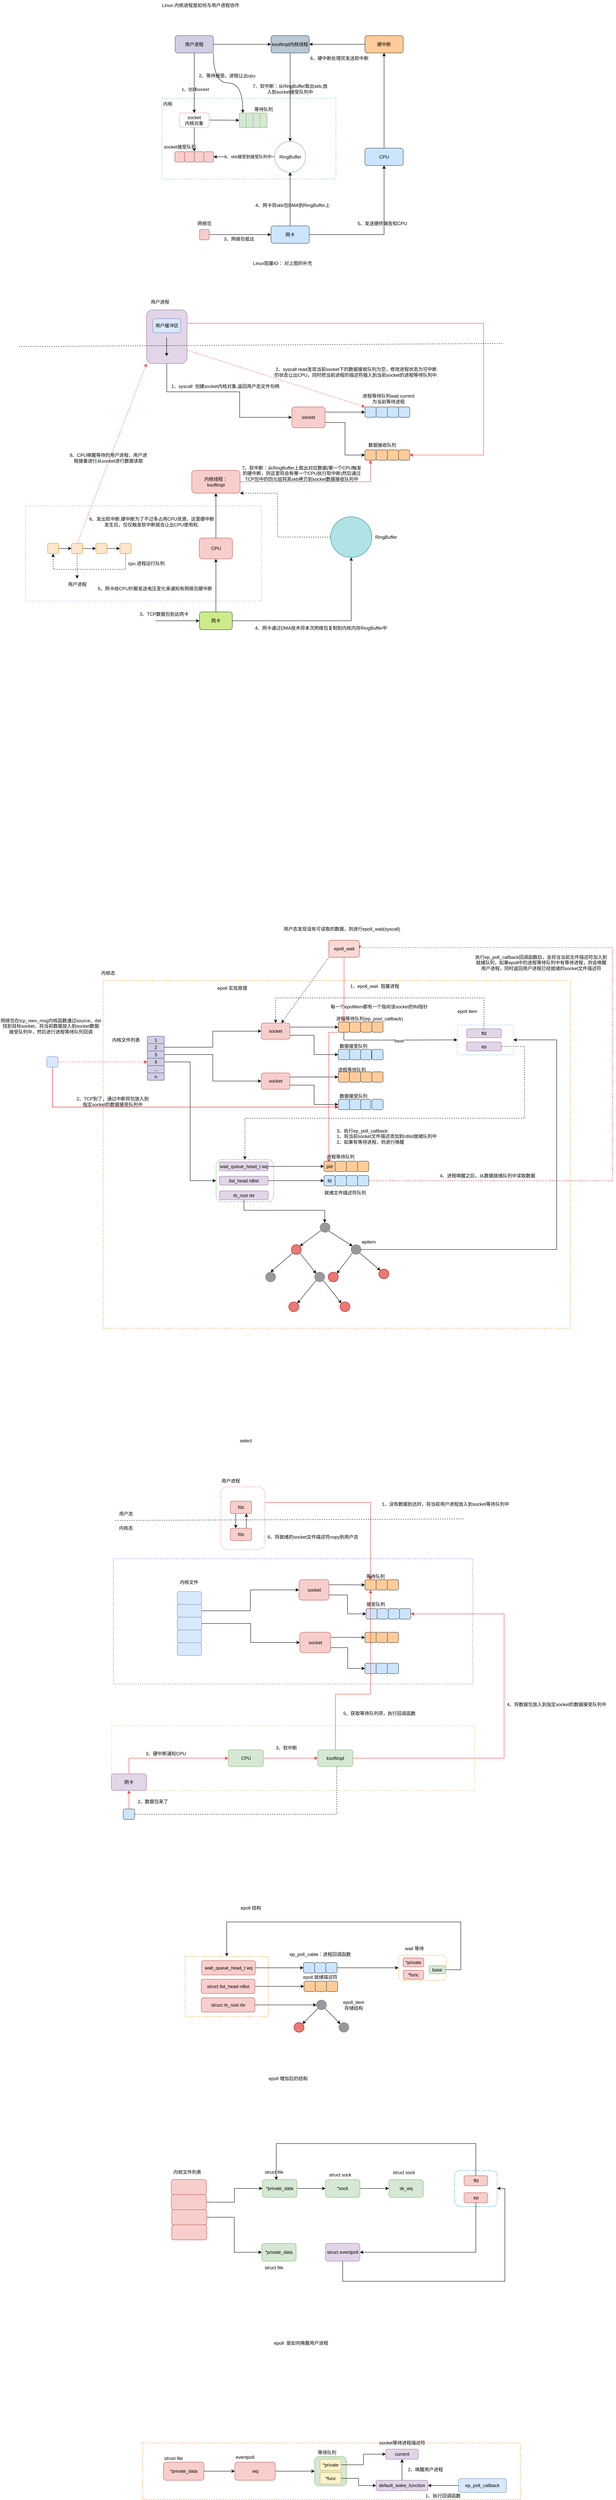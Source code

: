 <mxfile version="21.3.6" type="github">
  <diagram name="第 1 页" id="UiUmeHCXCItSYZdrNYk0">
    <mxGraphModel dx="2476" dy="1158" grid="0" gridSize="10" guides="1" tooltips="1" connect="1" arrows="1" fold="1" page="0" pageScale="1" pageWidth="827" pageHeight="1169" math="0" shadow="0">
      <root>
        <mxCell id="0" />
        <mxCell id="1" parent="0" />
        <mxCell id="DWT1Q38hwzPx2ulkHnWk-47" value="" style="rounded=0;whiteSpace=wrap;html=1;dashed=1;strokeColor=#6666FF;" parent="1" vertex="1">
          <mxGeometry x="-7.75" y="4133" width="929.75" height="324" as="geometry" />
        </mxCell>
        <mxCell id="SGFudVT8dGAa36Ycn4sC-56" value="" style="rounded=0;whiteSpace=wrap;html=1;dashed=1;strokeColor=#7EA6E0;" parent="1" vertex="1">
          <mxGeometry x="-235" y="1411" width="610" height="246" as="geometry" />
        </mxCell>
        <mxCell id="yXvdF3FizRpR8nZ26RIh-1" value="" style="rounded=0;whiteSpace=wrap;html=1;dashed=1;strokeColor=#FF8000;" parent="1" vertex="1">
          <mxGeometry x="-34" y="2638" width="1208" height="899" as="geometry" />
        </mxCell>
        <mxCell id="pu7iaIiwXgVP31Rx-ahs-29" value="" style="rounded=0;whiteSpace=wrap;html=1;dashed=1;strokeColor=#66B2FF;" parent="1" vertex="1">
          <mxGeometry x="882" y="2753" width="145" height="77" as="geometry" />
        </mxCell>
        <mxCell id="NIYt3VzmpH9wkrgv9Ji_-2" value="" style="rounded=0;whiteSpace=wrap;html=1;dashed=1;strokeColor=#66B2FF;" parent="1" vertex="1">
          <mxGeometry x="118" y="357" width="450" height="209" as="geometry" />
        </mxCell>
        <mxCell id="NIYt3VzmpH9wkrgv9Ji_-1" value="Linux 内核进程是如何与用户进程协作" style="text;html=1;strokeColor=none;fillColor=none;align=center;verticalAlign=middle;whiteSpace=wrap;rounded=0;" parent="1" vertex="1">
          <mxGeometry x="90" y="103" width="256" height="27" as="geometry" />
        </mxCell>
        <mxCell id="NIYt3VzmpH9wkrgv9Ji_-3" value="内核" style="text;html=1;strokeColor=none;fillColor=none;align=center;verticalAlign=middle;whiteSpace=wrap;rounded=0;" parent="1" vertex="1">
          <mxGeometry x="103" y="357" width="60" height="30" as="geometry" />
        </mxCell>
        <mxCell id="NIYt3VzmpH9wkrgv9Ji_-12" style="edgeStyle=orthogonalEdgeStyle;rounded=0;orthogonalLoop=1;jettySize=auto;html=1;entryX=0;entryY=0.5;entryDx=0;entryDy=0;" parent="1" source="NIYt3VzmpH9wkrgv9Ji_-4" target="NIYt3VzmpH9wkrgv9Ji_-5" edge="1">
          <mxGeometry relative="1" as="geometry" />
        </mxCell>
        <mxCell id="NIYt3VzmpH9wkrgv9Ji_-20" style="edgeStyle=orthogonalEdgeStyle;rounded=0;orthogonalLoop=1;jettySize=auto;html=1;entryX=1;entryY=0;entryDx=0;entryDy=0;" parent="1" source="NIYt3VzmpH9wkrgv9Ji_-4" target="NIYt3VzmpH9wkrgv9Ji_-16" edge="1">
          <mxGeometry relative="1" as="geometry" />
        </mxCell>
        <mxCell id="NIYt3VzmpH9wkrgv9Ji_-4" value="socket&lt;br&gt;内核对象" style="rounded=1;whiteSpace=wrap;html=1;strokeColor=#F19C99;" parent="1" vertex="1">
          <mxGeometry x="163" y="395" width="77" height="37" as="geometry" />
        </mxCell>
        <mxCell id="NIYt3VzmpH9wkrgv9Ji_-5" value="" style="rounded=1;whiteSpace=wrap;html=1;fillColor=#d5e8d4;strokeColor=#82b366;" parent="1" vertex="1">
          <mxGeometry x="318" y="395" width="18" height="38" as="geometry" />
        </mxCell>
        <mxCell id="NIYt3VzmpH9wkrgv9Ji_-7" value="" style="rounded=1;whiteSpace=wrap;html=1;fillColor=#d5e8d4;strokeColor=#82b366;" parent="1" vertex="1">
          <mxGeometry x="336" y="395" width="18" height="38" as="geometry" />
        </mxCell>
        <mxCell id="NIYt3VzmpH9wkrgv9Ji_-10" value="" style="rounded=1;whiteSpace=wrap;html=1;fillColor=#d5e8d4;strokeColor=#82b366;" parent="1" vertex="1">
          <mxGeometry x="354" y="395" width="18" height="38" as="geometry" />
        </mxCell>
        <mxCell id="NIYt3VzmpH9wkrgv9Ji_-11" value="" style="rounded=1;whiteSpace=wrap;html=1;fillColor=#d5e8d4;strokeColor=#82b366;" parent="1" vertex="1">
          <mxGeometry x="372" y="395" width="18" height="38" as="geometry" />
        </mxCell>
        <mxCell id="NIYt3VzmpH9wkrgv9Ji_-13" value="等待队列" style="text;html=1;strokeColor=none;fillColor=none;align=center;verticalAlign=middle;whiteSpace=wrap;rounded=0;" parent="1" vertex="1">
          <mxGeometry x="351" y="371" width="60" height="30" as="geometry" />
        </mxCell>
        <mxCell id="NIYt3VzmpH9wkrgv9Ji_-14" value="" style="rounded=1;whiteSpace=wrap;html=1;fillColor=#f8cecc;strokeColor=#b85450;" parent="1" vertex="1">
          <mxGeometry x="151.5" y="495" width="25" height="27" as="geometry" />
        </mxCell>
        <mxCell id="NIYt3VzmpH9wkrgv9Ji_-16" value="" style="rounded=1;whiteSpace=wrap;html=1;fillColor=#f8cecc;strokeColor=#b85450;" parent="1" vertex="1">
          <mxGeometry x="176.5" y="495" width="25" height="27" as="geometry" />
        </mxCell>
        <mxCell id="NIYt3VzmpH9wkrgv9Ji_-17" value="" style="rounded=1;whiteSpace=wrap;html=1;fillColor=#f8cecc;strokeColor=#b85450;" parent="1" vertex="1">
          <mxGeometry x="201.5" y="495" width="25" height="27" as="geometry" />
        </mxCell>
        <mxCell id="NIYt3VzmpH9wkrgv9Ji_-18" value="" style="rounded=1;whiteSpace=wrap;html=1;fillColor=#f8cecc;strokeColor=#b85450;" parent="1" vertex="1">
          <mxGeometry x="226.5" y="495" width="25" height="27" as="geometry" />
        </mxCell>
        <mxCell id="NIYt3VzmpH9wkrgv9Ji_-59" style="edgeStyle=orthogonalEdgeStyle;rounded=0;orthogonalLoop=1;jettySize=auto;html=1;entryX=1;entryY=0.5;entryDx=0;entryDy=0;" parent="1" source="NIYt3VzmpH9wkrgv9Ji_-22" target="NIYt3VzmpH9wkrgv9Ji_-18" edge="1">
          <mxGeometry relative="1" as="geometry" />
        </mxCell>
        <mxCell id="NIYt3VzmpH9wkrgv9Ji_-60" value="8、skb接受到接受队列中" style="edgeLabel;html=1;align=center;verticalAlign=middle;resizable=0;points=[];" parent="NIYt3VzmpH9wkrgv9Ji_-59" vertex="1" connectable="0">
          <mxGeometry x="-0.116" y="-1" relative="1" as="geometry">
            <mxPoint as="offset" />
          </mxGeometry>
        </mxCell>
        <mxCell id="NIYt3VzmpH9wkrgv9Ji_-22" value="RingBuffer" style="ellipse;whiteSpace=wrap;html=1;aspect=fixed;strokeColor=#67AB9F;" parent="1" vertex="1">
          <mxGeometry x="409.5" y="468.5" width="80" height="80" as="geometry" />
        </mxCell>
        <mxCell id="NIYt3VzmpH9wkrgv9Ji_-25" value="socket接受队列" style="text;html=1;strokeColor=none;fillColor=none;align=center;verticalAlign=middle;whiteSpace=wrap;rounded=0;" parent="1" vertex="1">
          <mxGeometry x="119.5" y="470" width="89" height="25" as="geometry" />
        </mxCell>
        <mxCell id="NIYt3VzmpH9wkrgv9Ji_-27" style="edgeStyle=orthogonalEdgeStyle;rounded=0;orthogonalLoop=1;jettySize=auto;html=1;" parent="1" source="NIYt3VzmpH9wkrgv9Ji_-26" target="NIYt3VzmpH9wkrgv9Ji_-4" edge="1">
          <mxGeometry relative="1" as="geometry" />
        </mxCell>
        <mxCell id="NIYt3VzmpH9wkrgv9Ji_-28" value="1、创建socket" style="edgeLabel;html=1;align=center;verticalAlign=middle;resizable=0;points=[];" parent="NIYt3VzmpH9wkrgv9Ji_-27" vertex="1" connectable="0">
          <mxGeometry x="0.213" y="2" relative="1" as="geometry">
            <mxPoint as="offset" />
          </mxGeometry>
        </mxCell>
        <mxCell id="NIYt3VzmpH9wkrgv9Ji_-31" style="edgeStyle=orthogonalEdgeStyle;rounded=0;orthogonalLoop=1;jettySize=auto;html=1;exitX=1;exitY=1;exitDx=0;exitDy=0;entryX=0.5;entryY=0;entryDx=0;entryDy=0;curved=1;" parent="1" source="NIYt3VzmpH9wkrgv9Ji_-26" target="NIYt3VzmpH9wkrgv9Ji_-5" edge="1">
          <mxGeometry relative="1" as="geometry" />
        </mxCell>
        <mxCell id="NIYt3VzmpH9wkrgv9Ji_-35" style="edgeStyle=orthogonalEdgeStyle;rounded=0;orthogonalLoop=1;jettySize=auto;html=1;" parent="1" source="NIYt3VzmpH9wkrgv9Ji_-26" target="NIYt3VzmpH9wkrgv9Ji_-34" edge="1">
          <mxGeometry relative="1" as="geometry" />
        </mxCell>
        <mxCell id="NIYt3VzmpH9wkrgv9Ji_-26" value="用户进程" style="rounded=1;whiteSpace=wrap;html=1;fillColor=#d0cee2;strokeColor=#56517e;" parent="1" vertex="1">
          <mxGeometry x="152" y="195" width="99" height="45" as="geometry" />
        </mxCell>
        <mxCell id="NIYt3VzmpH9wkrgv9Ji_-33" value="2、等待接受，进程让出cpu" style="text;html=1;strokeColor=none;fillColor=none;align=center;verticalAlign=middle;whiteSpace=wrap;rounded=0;" parent="1" vertex="1">
          <mxGeometry x="204" y="290" width="165" height="17" as="geometry" />
        </mxCell>
        <mxCell id="NIYt3VzmpH9wkrgv9Ji_-39" style="edgeStyle=orthogonalEdgeStyle;rounded=0;orthogonalLoop=1;jettySize=auto;html=1;" parent="1" source="NIYt3VzmpH9wkrgv9Ji_-34" target="NIYt3VzmpH9wkrgv9Ji_-22" edge="1">
          <mxGeometry relative="1" as="geometry" />
        </mxCell>
        <mxCell id="NIYt3VzmpH9wkrgv9Ji_-34" value="ksoftirqd内核线程" style="rounded=1;whiteSpace=wrap;html=1;fillColor=#bac8d3;strokeColor=#23445d;" parent="1" vertex="1">
          <mxGeometry x="400" y="195" width="99" height="45" as="geometry" />
        </mxCell>
        <mxCell id="NIYt3VzmpH9wkrgv9Ji_-41" value="7、软中断：从RingBuffer取出skb,放入到socket接受队列中" style="text;html=1;strokeColor=none;fillColor=none;align=center;verticalAlign=middle;whiteSpace=wrap;rounded=0;" parent="1" vertex="1">
          <mxGeometry x="350" y="330" width="199" height="5" as="geometry" />
        </mxCell>
        <mxCell id="NIYt3VzmpH9wkrgv9Ji_-43" style="edgeStyle=orthogonalEdgeStyle;rounded=0;orthogonalLoop=1;jettySize=auto;html=1;entryX=1;entryY=0.5;entryDx=0;entryDy=0;" parent="1" source="NIYt3VzmpH9wkrgv9Ji_-42" target="NIYt3VzmpH9wkrgv9Ji_-34" edge="1">
          <mxGeometry relative="1" as="geometry" />
        </mxCell>
        <mxCell id="NIYt3VzmpH9wkrgv9Ji_-42" value="硬中断" style="rounded=1;whiteSpace=wrap;html=1;fillColor=#ffcc99;strokeColor=#36393d;" parent="1" vertex="1">
          <mxGeometry x="643" y="195" width="99" height="45" as="geometry" />
        </mxCell>
        <mxCell id="NIYt3VzmpH9wkrgv9Ji_-44" value="6、硬中断处理完发送软中断" style="text;html=1;strokeColor=none;fillColor=none;align=center;verticalAlign=middle;whiteSpace=wrap;rounded=0;" parent="1" vertex="1">
          <mxGeometry x="496" y="244" width="162" height="19" as="geometry" />
        </mxCell>
        <mxCell id="NIYt3VzmpH9wkrgv9Ji_-46" style="edgeStyle=orthogonalEdgeStyle;rounded=0;orthogonalLoop=1;jettySize=auto;html=1;entryX=0.5;entryY=1;entryDx=0;entryDy=0;" parent="1" source="NIYt3VzmpH9wkrgv9Ji_-45" target="NIYt3VzmpH9wkrgv9Ji_-42" edge="1">
          <mxGeometry relative="1" as="geometry" />
        </mxCell>
        <mxCell id="NIYt3VzmpH9wkrgv9Ji_-45" value="CPU" style="rounded=1;whiteSpace=wrap;html=1;fillColor=#cce5ff;strokeColor=#36393d;" parent="1" vertex="1">
          <mxGeometry x="643" y="486" width="99" height="45" as="geometry" />
        </mxCell>
        <mxCell id="NIYt3VzmpH9wkrgv9Ji_-52" style="edgeStyle=orthogonalEdgeStyle;rounded=0;orthogonalLoop=1;jettySize=auto;html=1;" parent="1" source="NIYt3VzmpH9wkrgv9Ji_-48" target="NIYt3VzmpH9wkrgv9Ji_-22" edge="1">
          <mxGeometry relative="1" as="geometry" />
        </mxCell>
        <mxCell id="NIYt3VzmpH9wkrgv9Ji_-56" style="edgeStyle=orthogonalEdgeStyle;rounded=0;orthogonalLoop=1;jettySize=auto;html=1;entryX=0.5;entryY=1;entryDx=0;entryDy=0;" parent="1" source="NIYt3VzmpH9wkrgv9Ji_-48" target="NIYt3VzmpH9wkrgv9Ji_-45" edge="1">
          <mxGeometry relative="1" as="geometry" />
        </mxCell>
        <mxCell id="NIYt3VzmpH9wkrgv9Ji_-48" value="网卡" style="rounded=1;whiteSpace=wrap;html=1;fillColor=#cce5ff;strokeColor=#36393d;" parent="1" vertex="1">
          <mxGeometry x="400" y="687" width="99" height="45" as="geometry" />
        </mxCell>
        <mxCell id="NIYt3VzmpH9wkrgv9Ji_-51" style="edgeStyle=orthogonalEdgeStyle;rounded=0;orthogonalLoop=1;jettySize=auto;html=1;entryX=0;entryY=0.5;entryDx=0;entryDy=0;" parent="1" source="NIYt3VzmpH9wkrgv9Ji_-49" target="NIYt3VzmpH9wkrgv9Ji_-48" edge="1">
          <mxGeometry relative="1" as="geometry" />
        </mxCell>
        <mxCell id="NIYt3VzmpH9wkrgv9Ji_-49" value="" style="rounded=1;whiteSpace=wrap;html=1;fillColor=#f8cecc;strokeColor=#b85450;" parent="1" vertex="1">
          <mxGeometry x="215" y="696" width="25" height="27" as="geometry" />
        </mxCell>
        <mxCell id="NIYt3VzmpH9wkrgv9Ji_-50" value="网络包" style="text;html=1;strokeColor=none;fillColor=none;align=center;verticalAlign=middle;whiteSpace=wrap;rounded=0;" parent="1" vertex="1">
          <mxGeometry x="197.5" y="666" width="60" height="30" as="geometry" />
        </mxCell>
        <mxCell id="NIYt3VzmpH9wkrgv9Ji_-54" value="3、网络包抵达" style="text;html=1;strokeColor=none;fillColor=none;align=center;verticalAlign=middle;whiteSpace=wrap;rounded=0;" parent="1" vertex="1">
          <mxGeometry x="266" y="710" width="103" height="22" as="geometry" />
        </mxCell>
        <mxCell id="NIYt3VzmpH9wkrgv9Ji_-55" value="4、网卡将skb包DMA到RingBuffer上" style="text;html=1;strokeColor=none;fillColor=none;align=center;verticalAlign=middle;whiteSpace=wrap;rounded=0;" parent="1" vertex="1">
          <mxGeometry x="346" y="619" width="220" height="30" as="geometry" />
        </mxCell>
        <mxCell id="NIYt3VzmpH9wkrgv9Ji_-57" value="5、发送硬终端告知CPU" style="text;html=1;strokeColor=none;fillColor=none;align=center;verticalAlign=middle;whiteSpace=wrap;rounded=0;" parent="1" vertex="1">
          <mxGeometry x="619" y="671.5" width="138" height="19" as="geometry" />
        </mxCell>
        <mxCell id="pu7iaIiwXgVP31Rx-ahs-1" value="epoll 实现原理" style="text;html=1;strokeColor=none;fillColor=none;align=center;verticalAlign=middle;whiteSpace=wrap;rounded=0;" parent="1" vertex="1">
          <mxGeometry x="240.5" y="2647" width="118" height="21" as="geometry" />
        </mxCell>
        <mxCell id="pu7iaIiwXgVP31Rx-ahs-2" value="1" style="rounded=1;whiteSpace=wrap;html=1;fillColor=#d0cee2;strokeColor=#56517e;" parent="1" vertex="1">
          <mxGeometry x="80" y="2782" width="44" height="19" as="geometry" />
        </mxCell>
        <mxCell id="pu7iaIiwXgVP31Rx-ahs-11" style="edgeStyle=orthogonalEdgeStyle;rounded=0;orthogonalLoop=1;jettySize=auto;html=1;entryX=0;entryY=0.5;entryDx=0;entryDy=0;" parent="1" source="pu7iaIiwXgVP31Rx-ahs-3" target="pu7iaIiwXgVP31Rx-ahs-10" edge="1">
          <mxGeometry relative="1" as="geometry" />
        </mxCell>
        <mxCell id="pu7iaIiwXgVP31Rx-ahs-3" value="2" style="rounded=1;whiteSpace=wrap;html=1;fillColor=#d0cee2;strokeColor=#56517e;" parent="1" vertex="1">
          <mxGeometry x="80" y="2801" width="44" height="19" as="geometry" />
        </mxCell>
        <mxCell id="pu7iaIiwXgVP31Rx-ahs-13" style="edgeStyle=orthogonalEdgeStyle;rounded=0;orthogonalLoop=1;jettySize=auto;html=1;entryX=0;entryY=0.5;entryDx=0;entryDy=0;" parent="1" source="pu7iaIiwXgVP31Rx-ahs-4" target="pu7iaIiwXgVP31Rx-ahs-12" edge="1">
          <mxGeometry relative="1" as="geometry" />
        </mxCell>
        <mxCell id="pu7iaIiwXgVP31Rx-ahs-4" value="3" style="rounded=1;whiteSpace=wrap;html=1;fillColor=#d0cee2;strokeColor=#56517e;" parent="1" vertex="1">
          <mxGeometry x="80" y="2820" width="44" height="19" as="geometry" />
        </mxCell>
        <mxCell id="pu7iaIiwXgVP31Rx-ahs-15" style="edgeStyle=orthogonalEdgeStyle;rounded=0;orthogonalLoop=1;jettySize=auto;html=1;entryX=0;entryY=0.5;entryDx=0;entryDy=0;" parent="1" source="pu7iaIiwXgVP31Rx-ahs-5" target="pu7iaIiwXgVP31Rx-ahs-14" edge="1">
          <mxGeometry relative="1" as="geometry" />
        </mxCell>
        <mxCell id="pu7iaIiwXgVP31Rx-ahs-5" value="4" style="rounded=1;whiteSpace=wrap;html=1;fillColor=#d0cee2;strokeColor=#56517e;" parent="1" vertex="1">
          <mxGeometry x="80" y="2839" width="44" height="19" as="geometry" />
        </mxCell>
        <mxCell id="pu7iaIiwXgVP31Rx-ahs-6" value="..." style="rounded=1;whiteSpace=wrap;html=1;fillColor=#d0cee2;strokeColor=#56517e;" parent="1" vertex="1">
          <mxGeometry x="80" y="2858" width="44" height="19" as="geometry" />
        </mxCell>
        <mxCell id="pu7iaIiwXgVP31Rx-ahs-7" value="n" style="rounded=1;whiteSpace=wrap;html=1;fillColor=#d0cee2;strokeColor=#56517e;" parent="1" vertex="1">
          <mxGeometry x="80" y="2877" width="44" height="19" as="geometry" />
        </mxCell>
        <mxCell id="pu7iaIiwXgVP31Rx-ahs-8" value="内核文件列表" style="text;html=1;strokeColor=none;fillColor=none;align=center;verticalAlign=middle;whiteSpace=wrap;rounded=0;" parent="1" vertex="1">
          <mxGeometry x="-24" y="2780" width="98" height="23" as="geometry" />
        </mxCell>
        <mxCell id="pu7iaIiwXgVP31Rx-ahs-20" style="edgeStyle=orthogonalEdgeStyle;rounded=0;orthogonalLoop=1;jettySize=auto;html=1;exitX=1;exitY=0.25;exitDx=0;exitDy=0;" parent="1" source="pu7iaIiwXgVP31Rx-ahs-10" target="pu7iaIiwXgVP31Rx-ahs-16" edge="1">
          <mxGeometry relative="1" as="geometry" />
        </mxCell>
        <mxCell id="pu7iaIiwXgVP31Rx-ahs-26" style="edgeStyle=orthogonalEdgeStyle;rounded=0;orthogonalLoop=1;jettySize=auto;html=1;exitX=1;exitY=0.75;exitDx=0;exitDy=0;entryX=0;entryY=0.5;entryDx=0;entryDy=0;" parent="1" source="pu7iaIiwXgVP31Rx-ahs-10" target="pu7iaIiwXgVP31Rx-ahs-22" edge="1">
          <mxGeometry relative="1" as="geometry" />
        </mxCell>
        <mxCell id="pu7iaIiwXgVP31Rx-ahs-10" value="socket" style="rounded=1;whiteSpace=wrap;html=1;fillColor=#f8cecc;strokeColor=#b85450;" parent="1" vertex="1">
          <mxGeometry x="375" y="2748" width="74" height="42" as="geometry" />
        </mxCell>
        <mxCell id="pu7iaIiwXgVP31Rx-ahs-47" style="edgeStyle=orthogonalEdgeStyle;rounded=0;orthogonalLoop=1;jettySize=auto;html=1;exitX=1;exitY=0.25;exitDx=0;exitDy=0;entryX=0;entryY=0.5;entryDx=0;entryDy=0;" parent="1" source="pu7iaIiwXgVP31Rx-ahs-12" target="pu7iaIiwXgVP31Rx-ahs-37" edge="1">
          <mxGeometry relative="1" as="geometry" />
        </mxCell>
        <mxCell id="pu7iaIiwXgVP31Rx-ahs-49" style="edgeStyle=orthogonalEdgeStyle;rounded=0;orthogonalLoop=1;jettySize=auto;html=1;exitX=1;exitY=0.75;exitDx=0;exitDy=0;entryX=0;entryY=0.5;entryDx=0;entryDy=0;" parent="1" source="pu7iaIiwXgVP31Rx-ahs-12" target="pu7iaIiwXgVP31Rx-ahs-42" edge="1">
          <mxGeometry relative="1" as="geometry" />
        </mxCell>
        <mxCell id="pu7iaIiwXgVP31Rx-ahs-12" value="socket" style="rounded=1;whiteSpace=wrap;html=1;fillColor=#f8cecc;strokeColor=#b85450;" parent="1" vertex="1">
          <mxGeometry x="375" y="2877" width="74" height="42" as="geometry" />
        </mxCell>
        <mxCell id="pu7iaIiwXgVP31Rx-ahs-14" value="" style="rounded=1;whiteSpace=wrap;html=1;dashed=1;strokeColor=#009900;" parent="1" vertex="1">
          <mxGeometry x="258" y="3101" width="149" height="109" as="geometry" />
        </mxCell>
        <mxCell id="pu7iaIiwXgVP31Rx-ahs-31" style="edgeStyle=orthogonalEdgeStyle;rounded=0;orthogonalLoop=1;jettySize=auto;html=1;entryX=0;entryY=0.5;entryDx=0;entryDy=0;exitX=0.5;exitY=1;exitDx=0;exitDy=0;" parent="1" source="pu7iaIiwXgVP31Rx-ahs-16" target="pu7iaIiwXgVP31Rx-ahs-29" edge="1">
          <mxGeometry relative="1" as="geometry" />
        </mxCell>
        <mxCell id="pu7iaIiwXgVP31Rx-ahs-48" value="base" style="edgeLabel;html=1;align=center;verticalAlign=middle;resizable=0;points=[];" parent="pu7iaIiwXgVP31Rx-ahs-31" vertex="1" connectable="0">
          <mxGeometry x="0.033" y="-2" relative="1" as="geometry">
            <mxPoint as="offset" />
          </mxGeometry>
        </mxCell>
        <mxCell id="pu7iaIiwXgVP31Rx-ahs-62" style="edgeStyle=orthogonalEdgeStyle;rounded=0;orthogonalLoop=1;jettySize=auto;html=1;exitX=0;exitY=1;exitDx=0;exitDy=0;entryX=0.147;entryY=1.145;entryDx=0;entryDy=0;entryPerimeter=0;strokeColor=#FF3333;" parent="1" source="pu7iaIiwXgVP31Rx-ahs-16" target="pu7iaIiwXgVP31Rx-ahs-60" edge="1">
          <mxGeometry relative="1" as="geometry">
            <Array as="points">
              <mxPoint x="550" y="2772" />
            </Array>
          </mxGeometry>
        </mxCell>
        <mxCell id="pu7iaIiwXgVP31Rx-ahs-16" value="" style="rounded=1;whiteSpace=wrap;html=1;fillColor=#ffcc99;strokeColor=#36393d;" parent="1" vertex="1">
          <mxGeometry x="574" y="2745" width="29" height="27" as="geometry" />
        </mxCell>
        <mxCell id="pu7iaIiwXgVP31Rx-ahs-17" value="" style="rounded=1;whiteSpace=wrap;html=1;fillColor=#ffcc99;strokeColor=#36393d;" parent="1" vertex="1">
          <mxGeometry x="603" y="2745" width="29" height="27" as="geometry" />
        </mxCell>
        <mxCell id="pu7iaIiwXgVP31Rx-ahs-18" value="" style="rounded=1;whiteSpace=wrap;html=1;fillColor=#ffcc99;strokeColor=#36393d;" parent="1" vertex="1">
          <mxGeometry x="632" y="2745" width="29" height="27" as="geometry" />
        </mxCell>
        <mxCell id="pu7iaIiwXgVP31Rx-ahs-19" value="" style="rounded=1;whiteSpace=wrap;html=1;fillColor=#ffcc99;strokeColor=#36393d;" parent="1" vertex="1">
          <mxGeometry x="661" y="2745" width="29" height="27" as="geometry" />
        </mxCell>
        <mxCell id="pu7iaIiwXgVP31Rx-ahs-21" value="进程等待队列(ep_pool_callback)" style="text;html=1;strokeColor=none;fillColor=none;align=center;verticalAlign=middle;whiteSpace=wrap;rounded=0;" parent="1" vertex="1">
          <mxGeometry x="563" y="2724" width="184" height="25" as="geometry" />
        </mxCell>
        <mxCell id="pu7iaIiwXgVP31Rx-ahs-22" value="" style="rounded=1;whiteSpace=wrap;html=1;fillColor=#cce5ff;strokeColor=#36393d;" parent="1" vertex="1">
          <mxGeometry x="574" y="2816" width="29" height="27" as="geometry" />
        </mxCell>
        <mxCell id="pu7iaIiwXgVP31Rx-ahs-23" value="" style="rounded=1;whiteSpace=wrap;html=1;fillColor=#cce5ff;strokeColor=#36393d;" parent="1" vertex="1">
          <mxGeometry x="603" y="2816" width="29" height="27" as="geometry" />
        </mxCell>
        <mxCell id="pu7iaIiwXgVP31Rx-ahs-24" value="" style="rounded=1;whiteSpace=wrap;html=1;fillColor=#cce5ff;strokeColor=#36393d;" parent="1" vertex="1">
          <mxGeometry x="632" y="2816" width="28" height="27" as="geometry" />
        </mxCell>
        <mxCell id="pu7iaIiwXgVP31Rx-ahs-25" value="" style="rounded=1;whiteSpace=wrap;html=1;fillColor=#cce5ff;strokeColor=#36393d;" parent="1" vertex="1">
          <mxGeometry x="661" y="2816" width="29" height="27" as="geometry" />
        </mxCell>
        <mxCell id="pu7iaIiwXgVP31Rx-ahs-28" value="数据接受队列" style="text;html=1;strokeColor=none;fillColor=none;align=center;verticalAlign=middle;whiteSpace=wrap;rounded=0;" parent="1" vertex="1">
          <mxGeometry x="571" y="2795" width="85" height="25" as="geometry" />
        </mxCell>
        <mxCell id="pu7iaIiwXgVP31Rx-ahs-30" value="epoll item" style="text;html=1;strokeColor=none;fillColor=none;align=center;verticalAlign=middle;whiteSpace=wrap;rounded=0;" parent="1" vertex="1">
          <mxGeometry x="878" y="2703" width="60" height="30" as="geometry" />
        </mxCell>
        <mxCell id="pu7iaIiwXgVP31Rx-ahs-34" style="edgeStyle=orthogonalEdgeStyle;rounded=0;orthogonalLoop=1;jettySize=auto;html=1;entryX=0.5;entryY=0;entryDx=0;entryDy=0;exitX=0.5;exitY=0;exitDx=0;exitDy=0;dashed=1;" parent="1" source="pu7iaIiwXgVP31Rx-ahs-32" target="pu7iaIiwXgVP31Rx-ahs-10" edge="1">
          <mxGeometry relative="1" as="geometry">
            <Array as="points">
              <mxPoint x="951" y="2683" />
              <mxPoint x="412" y="2683" />
            </Array>
          </mxGeometry>
        </mxCell>
        <mxCell id="pu7iaIiwXgVP31Rx-ahs-32" value="ffd" style="rounded=1;whiteSpace=wrap;html=1;fillColor=#e1d5e7;strokeColor=#9673a6;" parent="1" vertex="1">
          <mxGeometry x="906" y="2763" width="90" height="23" as="geometry" />
        </mxCell>
        <mxCell id="pu7iaIiwXgVP31Rx-ahs-64" style="edgeStyle=orthogonalEdgeStyle;rounded=0;orthogonalLoop=1;jettySize=auto;html=1;entryX=0.5;entryY=0;entryDx=0;entryDy=0;exitX=1;exitY=0.5;exitDx=0;exitDy=0;dashed=1;" parent="1" source="pu7iaIiwXgVP31Rx-ahs-33" target="pu7iaIiwXgVP31Rx-ahs-14" edge="1">
          <mxGeometry relative="1" as="geometry">
            <Array as="points">
              <mxPoint x="1056" y="2809" />
              <mxPoint x="1056" y="2994" />
              <mxPoint x="333" y="2994" />
            </Array>
          </mxGeometry>
        </mxCell>
        <mxCell id="pu7iaIiwXgVP31Rx-ahs-33" value="ep" style="rounded=1;whiteSpace=wrap;html=1;fillColor=#e1d5e7;strokeColor=#9673a6;" parent="1" vertex="1">
          <mxGeometry x="906" y="2797" width="90" height="23" as="geometry" />
        </mxCell>
        <mxCell id="pu7iaIiwXgVP31Rx-ahs-36" value="每一个epollitem都有一个指向该socket的ffd指针" style="text;html=1;strokeColor=none;fillColor=none;align=center;verticalAlign=middle;whiteSpace=wrap;rounded=0;" parent="1" vertex="1">
          <mxGeometry x="546" y="2695" width="268" height="22" as="geometry" />
        </mxCell>
        <mxCell id="pu7iaIiwXgVP31Rx-ahs-37" value="" style="rounded=1;whiteSpace=wrap;html=1;fillColor=#ffcc99;strokeColor=#36393d;" parent="1" vertex="1">
          <mxGeometry x="574" y="2874" width="29" height="27" as="geometry" />
        </mxCell>
        <mxCell id="pu7iaIiwXgVP31Rx-ahs-38" value="" style="rounded=1;whiteSpace=wrap;html=1;fillColor=#ffcc99;strokeColor=#36393d;" parent="1" vertex="1">
          <mxGeometry x="603" y="2874" width="29" height="27" as="geometry" />
        </mxCell>
        <mxCell id="pu7iaIiwXgVP31Rx-ahs-39" value="" style="rounded=1;whiteSpace=wrap;html=1;fillColor=#ffcc99;strokeColor=#36393d;" parent="1" vertex="1">
          <mxGeometry x="632" y="2874" width="29" height="27" as="geometry" />
        </mxCell>
        <mxCell id="pu7iaIiwXgVP31Rx-ahs-40" value="" style="rounded=1;whiteSpace=wrap;html=1;fillColor=#ffcc99;strokeColor=#36393d;" parent="1" vertex="1">
          <mxGeometry x="661" y="2874" width="29" height="27" as="geometry" />
        </mxCell>
        <mxCell id="pu7iaIiwXgVP31Rx-ahs-41" value="进程等待队列" style="text;html=1;strokeColor=none;fillColor=none;align=center;verticalAlign=middle;whiteSpace=wrap;rounded=0;" parent="1" vertex="1">
          <mxGeometry x="563" y="2858" width="93" height="21" as="geometry" />
        </mxCell>
        <mxCell id="pu7iaIiwXgVP31Rx-ahs-42" value="" style="rounded=1;whiteSpace=wrap;html=1;fillColor=#cce5ff;strokeColor=#36393d;" parent="1" vertex="1">
          <mxGeometry x="574" y="2945" width="29" height="27" as="geometry" />
        </mxCell>
        <mxCell id="pu7iaIiwXgVP31Rx-ahs-43" value="" style="rounded=1;whiteSpace=wrap;html=1;fillColor=#cce5ff;strokeColor=#36393d;" parent="1" vertex="1">
          <mxGeometry x="603" y="2945" width="29" height="27" as="geometry" />
        </mxCell>
        <mxCell id="pu7iaIiwXgVP31Rx-ahs-44" value="" style="rounded=1;whiteSpace=wrap;html=1;fillColor=#cce5ff;strokeColor=#36393d;" parent="1" vertex="1">
          <mxGeometry x="632" y="2945" width="26" height="27" as="geometry" />
        </mxCell>
        <mxCell id="pu7iaIiwXgVP31Rx-ahs-45" value="" style="rounded=1;whiteSpace=wrap;html=1;fillColor=#cce5ff;strokeColor=#36393d;" parent="1" vertex="1">
          <mxGeometry x="661" y="2945" width="29" height="27" as="geometry" />
        </mxCell>
        <mxCell id="pu7iaIiwXgVP31Rx-ahs-46" value="数据接受队列" style="text;html=1;strokeColor=none;fillColor=none;align=center;verticalAlign=middle;whiteSpace=wrap;rounded=0;" parent="1" vertex="1">
          <mxGeometry x="571" y="2924" width="85" height="25" as="geometry" />
        </mxCell>
        <mxCell id="pu7iaIiwXgVP31Rx-ahs-61" style="edgeStyle=orthogonalEdgeStyle;rounded=0;orthogonalLoop=1;jettySize=auto;html=1;entryX=0;entryY=0.5;entryDx=0;entryDy=0;" parent="1" source="pu7iaIiwXgVP31Rx-ahs-50" target="pu7iaIiwXgVP31Rx-ahs-56" edge="1">
          <mxGeometry relative="1" as="geometry" />
        </mxCell>
        <mxCell id="pu7iaIiwXgVP31Rx-ahs-50" value="wait_queue_head_t wq" style="rounded=1;whiteSpace=wrap;html=1;fillColor=#e1d5e7;strokeColor=#9673a6;" parent="1" vertex="1">
          <mxGeometry x="266.5" y="3107" width="126" height="23" as="geometry" />
        </mxCell>
        <mxCell id="pu7iaIiwXgVP31Rx-ahs-72" style="edgeStyle=orthogonalEdgeStyle;rounded=0;orthogonalLoop=1;jettySize=auto;html=1;entryX=0;entryY=0.5;entryDx=0;entryDy=0;" parent="1" source="pu7iaIiwXgVP31Rx-ahs-51" target="pu7iaIiwXgVP31Rx-ahs-68" edge="1">
          <mxGeometry relative="1" as="geometry" />
        </mxCell>
        <mxCell id="pu7iaIiwXgVP31Rx-ahs-51" value="list_head rdlist" style="rounded=1;whiteSpace=wrap;html=1;fillColor=#e1d5e7;strokeColor=#9673a6;" parent="1" vertex="1">
          <mxGeometry x="266.5" y="3144" width="126" height="23" as="geometry" />
        </mxCell>
        <mxCell id="pu7iaIiwXgVP31Rx-ahs-76" value="" style="edgeStyle=orthogonalEdgeStyle;rounded=0;orthogonalLoop=1;jettySize=auto;html=1;" parent="1" source="pu7iaIiwXgVP31Rx-ahs-52" target="pu7iaIiwXgVP31Rx-ahs-75" edge="1">
          <mxGeometry relative="1" as="geometry">
            <Array as="points">
              <mxPoint x="330" y="3232" />
              <mxPoint x="539" y="3232" />
            </Array>
          </mxGeometry>
        </mxCell>
        <mxCell id="pu7iaIiwXgVP31Rx-ahs-52" value="rb_root rbr" style="rounded=1;whiteSpace=wrap;html=1;fillColor=#e1d5e7;strokeColor=#9673a6;" parent="1" vertex="1">
          <mxGeometry x="267" y="3182" width="126" height="23" as="geometry" />
        </mxCell>
        <mxCell id="pu7iaIiwXgVP31Rx-ahs-56" value="pid" style="rounded=1;whiteSpace=wrap;html=1;fillColor=#ffcc99;strokeColor=#36393d;" parent="1" vertex="1">
          <mxGeometry x="537" y="3105" width="29" height="27" as="geometry" />
        </mxCell>
        <mxCell id="pu7iaIiwXgVP31Rx-ahs-57" value="" style="rounded=1;whiteSpace=wrap;html=1;fillColor=#ffcc99;strokeColor=#36393d;" parent="1" vertex="1">
          <mxGeometry x="566" y="3105" width="29" height="27" as="geometry" />
        </mxCell>
        <mxCell id="pu7iaIiwXgVP31Rx-ahs-58" value="" style="rounded=1;whiteSpace=wrap;html=1;fillColor=#ffcc99;strokeColor=#36393d;" parent="1" vertex="1">
          <mxGeometry x="595" y="3105" width="29" height="27" as="geometry" />
        </mxCell>
        <mxCell id="pu7iaIiwXgVP31Rx-ahs-59" value="" style="rounded=1;whiteSpace=wrap;html=1;fillColor=#ffcc99;strokeColor=#36393d;" parent="1" vertex="1">
          <mxGeometry x="624" y="3105" width="29" height="27" as="geometry" />
        </mxCell>
        <mxCell id="pu7iaIiwXgVP31Rx-ahs-60" value="进程等待队列" style="text;html=1;strokeColor=none;fillColor=none;align=center;verticalAlign=middle;whiteSpace=wrap;rounded=0;" parent="1" vertex="1">
          <mxGeometry x="537" y="3082" width="86" height="23" as="geometry" />
        </mxCell>
        <mxCell id="pu7iaIiwXgVP31Rx-ahs-63" value="3、执行ep_poll_callback:&lt;br&gt;1、将当前socket文件描述添加到rdlist就绪队列中&lt;br&gt;2、如果有等待进程，则进行唤醒" style="text;html=1;strokeColor=none;fillColor=none;align=left;verticalAlign=middle;whiteSpace=wrap;rounded=0;" parent="1" vertex="1">
          <mxGeometry x="568" y="3014" width="263" height="53" as="geometry" />
        </mxCell>
        <mxCell id="pu7iaIiwXgVP31Rx-ahs-68" value="fd" style="rounded=1;whiteSpace=wrap;html=1;fillColor=#cce5ff;strokeColor=#36393d;" parent="1" vertex="1">
          <mxGeometry x="537" y="3142" width="29" height="27" as="geometry" />
        </mxCell>
        <mxCell id="pu7iaIiwXgVP31Rx-ahs-69" value="" style="rounded=1;whiteSpace=wrap;html=1;fillColor=#cce5ff;strokeColor=#36393d;" parent="1" vertex="1">
          <mxGeometry x="566" y="3142" width="29" height="27" as="geometry" />
        </mxCell>
        <mxCell id="yXvdF3FizRpR8nZ26RIh-11" style="edgeStyle=orthogonalEdgeStyle;rounded=0;orthogonalLoop=1;jettySize=auto;html=1;entryX=1;entryY=0.5;entryDx=0;entryDy=0;dashed=1;strokeColor=#FF0000;" parent="1" source="pu7iaIiwXgVP31Rx-ahs-71" target="yXvdF3FizRpR8nZ26RIh-4" edge="1">
          <mxGeometry relative="1" as="geometry">
            <Array as="points">
              <mxPoint x="1283" y="3156" />
              <mxPoint x="1283" y="2553" />
              <mxPoint x="629" y="2553" />
            </Array>
          </mxGeometry>
        </mxCell>
        <mxCell id="pu7iaIiwXgVP31Rx-ahs-71" value="" style="rounded=1;whiteSpace=wrap;html=1;fillColor=#cce5ff;strokeColor=#36393d;" parent="1" vertex="1">
          <mxGeometry x="624" y="3142" width="29" height="27" as="geometry" />
        </mxCell>
        <mxCell id="pu7iaIiwXgVP31Rx-ahs-73" value="" style="rounded=1;whiteSpace=wrap;html=1;fillColor=#cce5ff;strokeColor=#36393d;" parent="1" vertex="1">
          <mxGeometry x="595" y="3142" width="29" height="27" as="geometry" />
        </mxCell>
        <mxCell id="pu7iaIiwXgVP31Rx-ahs-74" value="就绪文件描述符队列" style="text;html=1;strokeColor=none;fillColor=none;align=center;verticalAlign=middle;whiteSpace=wrap;rounded=0;" parent="1" vertex="1">
          <mxGeometry x="532.5" y="3174" width="118" height="25" as="geometry" />
        </mxCell>
        <mxCell id="pu7iaIiwXgVP31Rx-ahs-80" style="rounded=0;orthogonalLoop=1;jettySize=auto;html=1;entryX=1;entryY=0;entryDx=0;entryDy=0;" parent="1" source="pu7iaIiwXgVP31Rx-ahs-75" target="pu7iaIiwXgVP31Rx-ahs-78" edge="1">
          <mxGeometry relative="1" as="geometry" />
        </mxCell>
        <mxCell id="pu7iaIiwXgVP31Rx-ahs-82" style="edgeStyle=none;rounded=0;orthogonalLoop=1;jettySize=auto;html=1;exitX=1;exitY=1;exitDx=0;exitDy=0;entryX=0;entryY=0;entryDx=0;entryDy=0;" parent="1" source="pu7iaIiwXgVP31Rx-ahs-75" target="pu7iaIiwXgVP31Rx-ahs-79" edge="1">
          <mxGeometry relative="1" as="geometry" />
        </mxCell>
        <mxCell id="pu7iaIiwXgVP31Rx-ahs-75" value="" style="ellipse;whiteSpace=wrap;html=1;fillColor=#999999;strokeColor=#9673a6;rounded=1;" parent="1" vertex="1">
          <mxGeometry x="527" y="3264" width="26" height="25" as="geometry" />
        </mxCell>
        <mxCell id="pu7iaIiwXgVP31Rx-ahs-91" style="edgeStyle=none;rounded=0;orthogonalLoop=1;jettySize=auto;html=1;exitX=0;exitY=1;exitDx=0;exitDy=0;entryX=0.5;entryY=0;entryDx=0;entryDy=0;" parent="1" source="pu7iaIiwXgVP31Rx-ahs-78" target="pu7iaIiwXgVP31Rx-ahs-90" edge="1">
          <mxGeometry relative="1" as="geometry" />
        </mxCell>
        <mxCell id="pu7iaIiwXgVP31Rx-ahs-92" style="edgeStyle=none;rounded=0;orthogonalLoop=1;jettySize=auto;html=1;exitX=1;exitY=1;exitDx=0;exitDy=0;entryX=0;entryY=0;entryDx=0;entryDy=0;" parent="1" source="pu7iaIiwXgVP31Rx-ahs-78" target="pu7iaIiwXgVP31Rx-ahs-85" edge="1">
          <mxGeometry relative="1" as="geometry" />
        </mxCell>
        <mxCell id="pu7iaIiwXgVP31Rx-ahs-78" value="" style="ellipse;whiteSpace=wrap;html=1;fillColor=#ea7874;strokeColor=#B20000;rounded=1;fontColor=#ffffff;" parent="1" vertex="1">
          <mxGeometry x="452.5" y="3321" width="26" height="25" as="geometry" />
        </mxCell>
        <mxCell id="pu7iaIiwXgVP31Rx-ahs-93" style="edgeStyle=none;rounded=0;orthogonalLoop=1;jettySize=auto;html=1;exitX=0;exitY=1;exitDx=0;exitDy=0;entryX=1;entryY=0;entryDx=0;entryDy=0;" parent="1" source="pu7iaIiwXgVP31Rx-ahs-79" target="pu7iaIiwXgVP31Rx-ahs-84" edge="1">
          <mxGeometry relative="1" as="geometry" />
        </mxCell>
        <mxCell id="pu7iaIiwXgVP31Rx-ahs-94" style="edgeStyle=none;rounded=0;orthogonalLoop=1;jettySize=auto;html=1;exitX=1;exitY=1;exitDx=0;exitDy=0;entryX=0;entryY=0;entryDx=0;entryDy=0;" parent="1" source="pu7iaIiwXgVP31Rx-ahs-79" target="pu7iaIiwXgVP31Rx-ahs-86" edge="1">
          <mxGeometry relative="1" as="geometry" />
        </mxCell>
        <mxCell id="pu7iaIiwXgVP31Rx-ahs-100" style="edgeStyle=orthogonalEdgeStyle;rounded=0;orthogonalLoop=1;jettySize=auto;html=1;entryX=1;entryY=0.5;entryDx=0;entryDy=0;" parent="1" source="pu7iaIiwXgVP31Rx-ahs-79" target="pu7iaIiwXgVP31Rx-ahs-29" edge="1">
          <mxGeometry relative="1" as="geometry">
            <Array as="points">
              <mxPoint x="1139" y="3334" />
              <mxPoint x="1139" y="2792" />
            </Array>
          </mxGeometry>
        </mxCell>
        <mxCell id="pu7iaIiwXgVP31Rx-ahs-79" value="" style="ellipse;whiteSpace=wrap;html=1;fillColor=#999999;strokeColor=#9673a6;rounded=1;" parent="1" vertex="1">
          <mxGeometry x="607" y="3321" width="26" height="25" as="geometry" />
        </mxCell>
        <mxCell id="pu7iaIiwXgVP31Rx-ahs-84" value="" style="ellipse;whiteSpace=wrap;html=1;fillColor=#ea7874;strokeColor=#B20000;rounded=1;fontColor=#ffffff;" parent="1" vertex="1">
          <mxGeometry x="548" y="3392" width="26" height="25" as="geometry" />
        </mxCell>
        <mxCell id="pu7iaIiwXgVP31Rx-ahs-97" style="edgeStyle=none;rounded=0;orthogonalLoop=1;jettySize=auto;html=1;exitX=0;exitY=1;exitDx=0;exitDy=0;entryX=1;entryY=0;entryDx=0;entryDy=0;" parent="1" source="pu7iaIiwXgVP31Rx-ahs-85" target="pu7iaIiwXgVP31Rx-ahs-95" edge="1">
          <mxGeometry relative="1" as="geometry" />
        </mxCell>
        <mxCell id="pu7iaIiwXgVP31Rx-ahs-98" style="edgeStyle=none;rounded=0;orthogonalLoop=1;jettySize=auto;html=1;exitX=1;exitY=1;exitDx=0;exitDy=0;entryX=0;entryY=0;entryDx=0;entryDy=0;" parent="1" source="pu7iaIiwXgVP31Rx-ahs-85" target="pu7iaIiwXgVP31Rx-ahs-96" edge="1">
          <mxGeometry relative="1" as="geometry" />
        </mxCell>
        <mxCell id="pu7iaIiwXgVP31Rx-ahs-85" value="" style="ellipse;whiteSpace=wrap;html=1;fillColor=#999999;strokeColor=#9673a6;rounded=1;" parent="1" vertex="1">
          <mxGeometry x="513" y="3392" width="26" height="25" as="geometry" />
        </mxCell>
        <mxCell id="pu7iaIiwXgVP31Rx-ahs-86" value="" style="ellipse;whiteSpace=wrap;html=1;fillColor=#ea7874;strokeColor=#B20000;rounded=1;fontColor=#ffffff;" parent="1" vertex="1">
          <mxGeometry x="679" y="3384" width="26" height="25" as="geometry" />
        </mxCell>
        <mxCell id="pu7iaIiwXgVP31Rx-ahs-90" value="" style="ellipse;whiteSpace=wrap;html=1;fillColor=#999999;strokeColor=#9673a6;rounded=1;" parent="1" vertex="1">
          <mxGeometry x="386" y="3392" width="26" height="25" as="geometry" />
        </mxCell>
        <mxCell id="pu7iaIiwXgVP31Rx-ahs-95" value="" style="ellipse;whiteSpace=wrap;html=1;fillColor=#ea7874;strokeColor=#B20000;rounded=1;fontColor=#ffffff;" parent="1" vertex="1">
          <mxGeometry x="446" y="3469" width="26" height="25" as="geometry" />
        </mxCell>
        <mxCell id="pu7iaIiwXgVP31Rx-ahs-96" value="" style="ellipse;whiteSpace=wrap;html=1;fillColor=#ea7874;strokeColor=#B20000;rounded=1;fontColor=#ffffff;" parent="1" vertex="1">
          <mxGeometry x="578.5" y="3469" width="26" height="25" as="geometry" />
        </mxCell>
        <mxCell id="pu7iaIiwXgVP31Rx-ahs-101" value="epitem" style="text;html=1;strokeColor=none;fillColor=none;align=center;verticalAlign=middle;whiteSpace=wrap;rounded=0;" parent="1" vertex="1">
          <mxGeometry x="623" y="3299" width="60" height="30" as="geometry" />
        </mxCell>
        <mxCell id="yXvdF3FizRpR8nZ26RIh-2" value="内核态" style="text;html=1;strokeColor=none;fillColor=none;align=center;verticalAlign=middle;whiteSpace=wrap;rounded=0;" parent="1" vertex="1">
          <mxGeometry x="-51" y="2604" width="60" height="30" as="geometry" />
        </mxCell>
        <mxCell id="yXvdF3FizRpR8nZ26RIh-6" style="edgeStyle=orthogonalEdgeStyle;rounded=0;orthogonalLoop=1;jettySize=auto;html=1;strokeColor=#FF3333;" parent="1" source="yXvdF3FizRpR8nZ26RIh-4" target="pu7iaIiwXgVP31Rx-ahs-16" edge="1">
          <mxGeometry relative="1" as="geometry" />
        </mxCell>
        <mxCell id="yXvdF3FizRpR8nZ26RIh-7" style="rounded=0;orthogonalLoop=1;jettySize=auto;html=1;exitX=0;exitY=1;exitDx=0;exitDy=0;dashed=1;" parent="1" source="yXvdF3FizRpR8nZ26RIh-4" target="pu7iaIiwXgVP31Rx-ahs-10" edge="1">
          <mxGeometry relative="1" as="geometry" />
        </mxCell>
        <mxCell id="yXvdF3FizRpR8nZ26RIh-4" value="epoll_wait" style="rounded=1;whiteSpace=wrap;html=1;fillColor=#fad9d5;strokeColor=#ae4132;" parent="1" vertex="1">
          <mxGeometry x="549.5" y="2534" width="79" height="44" as="geometry" />
        </mxCell>
        <mxCell id="yXvdF3FizRpR8nZ26RIh-5" value="用户态发现没有可读取的数据，则进行epoll_wait(syscall)" style="text;html=1;strokeColor=none;fillColor=none;align=center;verticalAlign=middle;whiteSpace=wrap;rounded=0;" parent="1" vertex="1">
          <mxGeometry x="426" y="2486" width="315" height="37" as="geometry" />
        </mxCell>
        <mxCell id="h0z-nl1Lk9b2dnfn_PgT-4" style="edgeStyle=orthogonalEdgeStyle;rounded=0;orthogonalLoop=1;jettySize=auto;html=1;entryX=0;entryY=0.5;entryDx=0;entryDy=0;dashed=1;strokeColor=#FF3333;" edge="1" parent="1" source="yXvdF3FizRpR8nZ26RIh-8" target="pu7iaIiwXgVP31Rx-ahs-5">
          <mxGeometry relative="1" as="geometry" />
        </mxCell>
        <mxCell id="h0z-nl1Lk9b2dnfn_PgT-5" style="edgeStyle=orthogonalEdgeStyle;rounded=0;orthogonalLoop=1;jettySize=auto;html=1;entryX=0;entryY=0.75;entryDx=0;entryDy=0;strokeColor=#FF0000;" edge="1" parent="1" source="yXvdF3FizRpR8nZ26RIh-8" target="pu7iaIiwXgVP31Rx-ahs-42">
          <mxGeometry relative="1" as="geometry">
            <Array as="points">
              <mxPoint x="-165" y="2965" />
            </Array>
          </mxGeometry>
        </mxCell>
        <mxCell id="yXvdF3FizRpR8nZ26RIh-8" value="" style="rounded=1;whiteSpace=wrap;html=1;fillColor=#dae8fc;strokeColor=#6c8ebf;" parent="1" vertex="1">
          <mxGeometry x="-180" y="2835" width="29" height="27" as="geometry" />
        </mxCell>
        <mxCell id="yXvdF3FizRpR8nZ26RIh-12" value="执行ep_poll_callback回调函数后，会将当当前文件描述符加入到就绪队列，如果epoll中的进程等待队列中有等待进程，则会唤醒用户进程，同时返回用户进程已经就绪的socket文件描述符" style="text;html=1;strokeColor=none;fillColor=none;align=center;verticalAlign=middle;whiteSpace=wrap;rounded=0;" parent="1" vertex="1">
          <mxGeometry x="925" y="2572" width="348" height="40" as="geometry" />
        </mxCell>
        <mxCell id="SGFudVT8dGAa36Ycn4sC-1" value="Linux阻塞IO： 对上图的补充" style="text;html=1;strokeColor=none;fillColor=none;align=center;verticalAlign=middle;whiteSpace=wrap;rounded=0;" parent="1" vertex="1">
          <mxGeometry x="333.31" y="775" width="193.5" height="17" as="geometry" />
        </mxCell>
        <mxCell id="SGFudVT8dGAa36Ycn4sC-9" style="edgeStyle=orthogonalEdgeStyle;rounded=0;orthogonalLoop=1;jettySize=auto;html=1;entryX=0;entryY=0.5;entryDx=0;entryDy=0;" parent="1" source="SGFudVT8dGAa36Ycn4sC-2" target="SGFudVT8dGAa36Ycn4sC-6" edge="1">
          <mxGeometry relative="1" as="geometry">
            <Array as="points">
              <mxPoint x="131" y="1116" />
              <mxPoint x="319" y="1116" />
              <mxPoint x="319" y="1182" />
            </Array>
          </mxGeometry>
        </mxCell>
        <mxCell id="SGFudVT8dGAa36Ycn4sC-22" style="rounded=0;orthogonalLoop=1;jettySize=auto;html=1;exitX=1;exitY=0.75;exitDx=0;exitDy=0;entryX=0;entryY=0;entryDx=0;entryDy=0;dashed=1;fillColor=#e1d5e7;strokeColor=#FF3333;" parent="1" source="SGFudVT8dGAa36Ycn4sC-2" target="SGFudVT8dGAa36Ycn4sC-11" edge="1">
          <mxGeometry relative="1" as="geometry" />
        </mxCell>
        <mxCell id="SGFudVT8dGAa36Ycn4sC-60" style="edgeStyle=orthogonalEdgeStyle;rounded=0;orthogonalLoop=1;jettySize=auto;html=1;exitX=1;exitY=0.25;exitDx=0;exitDy=0;entryX=1;entryY=0.5;entryDx=0;entryDy=0;strokeColor=#FF3333;" parent="1" source="SGFudVT8dGAa36Ycn4sC-2" target="SGFudVT8dGAa36Ycn4sC-19" edge="1">
          <mxGeometry relative="1" as="geometry">
            <Array as="points">
              <mxPoint x="950" y="939" />
              <mxPoint x="950" y="1280" />
            </Array>
          </mxGeometry>
        </mxCell>
        <mxCell id="SGFudVT8dGAa36Ycn4sC-2" value="" style="rounded=1;whiteSpace=wrap;html=1;fillColor=#e1d5e7;strokeColor=#9673a6;" parent="1" vertex="1">
          <mxGeometry x="78" y="904" width="105" height="139" as="geometry" />
        </mxCell>
        <mxCell id="SGFudVT8dGAa36Ycn4sC-3" value="用户缓冲区" style="rounded=1;whiteSpace=wrap;html=1;fillColor=#dae8fc;strokeColor=#6c8ebf;" parent="1" vertex="1">
          <mxGeometry x="94.5" y="927" width="72" height="36" as="geometry" />
        </mxCell>
        <mxCell id="SGFudVT8dGAa36Ycn4sC-4" value="用户进程" style="text;html=1;strokeColor=none;fillColor=none;align=center;verticalAlign=middle;whiteSpace=wrap;rounded=0;" parent="1" vertex="1">
          <mxGeometry x="83" y="869" width="60" height="30" as="geometry" />
        </mxCell>
        <mxCell id="SGFudVT8dGAa36Ycn4sC-5" value="" style="endArrow=none;dashed=1;html=1;rounded=0;" parent="1" edge="1">
          <mxGeometry width="50" height="50" relative="1" as="geometry">
            <mxPoint x="-252" y="999" as="sourcePoint" />
            <mxPoint x="1001" y="991" as="targetPoint" />
          </mxGeometry>
        </mxCell>
        <mxCell id="SGFudVT8dGAa36Ycn4sC-13" style="edgeStyle=orthogonalEdgeStyle;rounded=0;orthogonalLoop=1;jettySize=auto;html=1;exitX=1;exitY=0.25;exitDx=0;exitDy=0;entryX=0;entryY=0.5;entryDx=0;entryDy=0;" parent="1" source="SGFudVT8dGAa36Ycn4sC-6" target="SGFudVT8dGAa36Ycn4sC-11" edge="1">
          <mxGeometry relative="1" as="geometry" />
        </mxCell>
        <mxCell id="SGFudVT8dGAa36Ycn4sC-20" style="edgeStyle=orthogonalEdgeStyle;rounded=0;orthogonalLoop=1;jettySize=auto;html=1;exitX=1;exitY=0.75;exitDx=0;exitDy=0;entryX=0;entryY=0.5;entryDx=0;entryDy=0;" parent="1" source="SGFudVT8dGAa36Ycn4sC-6" target="SGFudVT8dGAa36Ycn4sC-12" edge="1">
          <mxGeometry relative="1" as="geometry" />
        </mxCell>
        <mxCell id="SGFudVT8dGAa36Ycn4sC-6" value="socket" style="rounded=1;whiteSpace=wrap;html=1;fillColor=#f8cecc;strokeColor=#b85450;" parent="1" vertex="1">
          <mxGeometry x="454" y="1155" width="86" height="54" as="geometry" />
        </mxCell>
        <mxCell id="SGFudVT8dGAa36Ycn4sC-8" value="" style="endArrow=classic;html=1;rounded=0;" parent="1" edge="1">
          <mxGeometry width="50" height="50" relative="1" as="geometry">
            <mxPoint x="130" y="975" as="sourcePoint" />
            <mxPoint x="130" y="1024" as="targetPoint" />
          </mxGeometry>
        </mxCell>
        <mxCell id="SGFudVT8dGAa36Ycn4sC-10" value="1、syscall&amp;nbsp; 创建socket内核对象,返回用户态文件句柄" style="text;html=1;strokeColor=none;fillColor=none;align=center;verticalAlign=middle;whiteSpace=wrap;rounded=0;" parent="1" vertex="1">
          <mxGeometry x="136.5" y="1088" width="289.5" height="27" as="geometry" />
        </mxCell>
        <mxCell id="SGFudVT8dGAa36Ycn4sC-11" value="" style="rounded=1;whiteSpace=wrap;html=1;fillColor=#cce5ff;strokeColor=#36393d;" parent="1" vertex="1">
          <mxGeometry x="643" y="1155" width="29" height="27" as="geometry" />
        </mxCell>
        <mxCell id="SGFudVT8dGAa36Ycn4sC-12" value="" style="rounded=1;whiteSpace=wrap;html=1;fillColor=#ffcc99;strokeColor=#36393d;" parent="1" vertex="1">
          <mxGeometry x="643" y="1266" width="29" height="27" as="geometry" />
        </mxCell>
        <mxCell id="SGFudVT8dGAa36Ycn4sC-14" value="" style="rounded=1;whiteSpace=wrap;html=1;fillColor=#cce5ff;strokeColor=#36393d;" parent="1" vertex="1">
          <mxGeometry x="672" y="1155" width="29" height="27" as="geometry" />
        </mxCell>
        <mxCell id="SGFudVT8dGAa36Ycn4sC-15" value="" style="rounded=1;whiteSpace=wrap;html=1;fillColor=#cce5ff;strokeColor=#36393d;" parent="1" vertex="1">
          <mxGeometry x="701" y="1155" width="29" height="27" as="geometry" />
        </mxCell>
        <mxCell id="SGFudVT8dGAa36Ycn4sC-16" value="" style="rounded=1;whiteSpace=wrap;html=1;fillColor=#cce5ff;strokeColor=#36393d;" parent="1" vertex="1">
          <mxGeometry x="730" y="1155" width="29" height="27" as="geometry" />
        </mxCell>
        <mxCell id="SGFudVT8dGAa36Ycn4sC-17" value="" style="rounded=1;whiteSpace=wrap;html=1;fillColor=#ffcc99;strokeColor=#36393d;" parent="1" vertex="1">
          <mxGeometry x="672" y="1266" width="29" height="27" as="geometry" />
        </mxCell>
        <mxCell id="SGFudVT8dGAa36Ycn4sC-18" value="" style="rounded=1;whiteSpace=wrap;html=1;fillColor=#ffcc99;strokeColor=#36393d;" parent="1" vertex="1">
          <mxGeometry x="701" y="1266" width="29" height="27" as="geometry" />
        </mxCell>
        <mxCell id="SGFudVT8dGAa36Ycn4sC-19" value="" style="rounded=1;whiteSpace=wrap;html=1;fillColor=#ffcc99;strokeColor=#36393d;" parent="1" vertex="1">
          <mxGeometry x="730" y="1266" width="29" height="27" as="geometry" />
        </mxCell>
        <mxCell id="SGFudVT8dGAa36Ycn4sC-21" value="进程等待队列wait.current 为当前等待进程" style="text;html=1;strokeColor=none;fillColor=none;align=center;verticalAlign=middle;whiteSpace=wrap;rounded=0;" parent="1" vertex="1">
          <mxGeometry x="628.5" y="1115" width="150" height="38" as="geometry" />
        </mxCell>
        <mxCell id="SGFudVT8dGAa36Ycn4sC-23" value="2、syscall read发现当前socket下的数据接收队列为空，修改进程状态为可中断的状态让出CPU，同时把当前进程的描述符插入到当前socket的进程等待队列中." style="text;html=1;strokeColor=none;fillColor=none;align=center;verticalAlign=middle;whiteSpace=wrap;rounded=0;" parent="1" vertex="1">
          <mxGeometry x="405.5" y="1055" width="429" height="20" as="geometry" />
        </mxCell>
        <mxCell id="SGFudVT8dGAa36Ycn4sC-24" value="数据接收队列" style="text;html=1;strokeColor=none;fillColor=none;align=center;verticalAlign=middle;whiteSpace=wrap;rounded=0;" parent="1" vertex="1">
          <mxGeometry x="642" y="1242" width="92" height="24" as="geometry" />
        </mxCell>
        <mxCell id="SGFudVT8dGAa36Ycn4sC-31" style="edgeStyle=orthogonalEdgeStyle;rounded=0;orthogonalLoop=1;jettySize=auto;html=1;entryX=0.5;entryY=1;entryDx=0;entryDy=0;" parent="1" source="SGFudVT8dGAa36Ycn4sC-27" target="SGFudVT8dGAa36Ycn4sC-30" edge="1">
          <mxGeometry relative="1" as="geometry" />
        </mxCell>
        <mxCell id="SGFudVT8dGAa36Ycn4sC-37" style="edgeStyle=orthogonalEdgeStyle;rounded=0;orthogonalLoop=1;jettySize=auto;html=1;entryX=0.5;entryY=1;entryDx=0;entryDy=0;" parent="1" source="SGFudVT8dGAa36Ycn4sC-27" target="SGFudVT8dGAa36Ycn4sC-36" edge="1">
          <mxGeometry relative="1" as="geometry" />
        </mxCell>
        <mxCell id="SGFudVT8dGAa36Ycn4sC-27" value="网卡" style="rounded=1;whiteSpace=wrap;html=1;fillColor=#cdeb8b;strokeColor=#36393d;" parent="1" vertex="1">
          <mxGeometry x="215" y="1685" width="85" height="46" as="geometry" />
        </mxCell>
        <mxCell id="SGFudVT8dGAa36Ycn4sC-28" value="" style="endArrow=classic;html=1;rounded=0;" parent="1" target="SGFudVT8dGAa36Ycn4sC-27" edge="1">
          <mxGeometry width="50" height="50" relative="1" as="geometry">
            <mxPoint x="101" y="1708" as="sourcePoint" />
            <mxPoint x="39" y="1658" as="targetPoint" />
          </mxGeometry>
        </mxCell>
        <mxCell id="SGFudVT8dGAa36Ycn4sC-29" value="3、TCP数据包到达网卡" style="text;html=1;strokeColor=none;fillColor=none;align=center;verticalAlign=middle;whiteSpace=wrap;rounded=0;" parent="1" vertex="1">
          <mxGeometry x="48.5" y="1679" width="149" height="24" as="geometry" />
        </mxCell>
        <mxCell id="SGFudVT8dGAa36Ycn4sC-41" style="edgeStyle=orthogonalEdgeStyle;rounded=0;orthogonalLoop=1;jettySize=auto;html=1;entryX=1;entryY=1;entryDx=0;entryDy=0;dashed=1;" parent="1" source="SGFudVT8dGAa36Ycn4sC-30" target="SGFudVT8dGAa36Ycn4sC-39" edge="1">
          <mxGeometry relative="1" as="geometry">
            <Array as="points">
              <mxPoint x="417" y="1492" />
              <mxPoint x="417" y="1378" />
            </Array>
          </mxGeometry>
        </mxCell>
        <mxCell id="SGFudVT8dGAa36Ycn4sC-30" value="" style="ellipse;whiteSpace=wrap;html=1;fillColor=#b0e3e6;strokeColor=#0e8088;" parent="1" vertex="1">
          <mxGeometry x="554" y="1439" width="107" height="105" as="geometry" />
        </mxCell>
        <mxCell id="SGFudVT8dGAa36Ycn4sC-32" value="RingBuffer" style="text;html=1;strokeColor=none;fillColor=none;align=center;verticalAlign=middle;whiteSpace=wrap;rounded=0;" parent="1" vertex="1">
          <mxGeometry x="668" y="1477" width="60" height="30" as="geometry" />
        </mxCell>
        <mxCell id="SGFudVT8dGAa36Ycn4sC-33" value="4、网卡通过DMA技术将本次网络包复制到内核内存RingBuffer中" style="text;html=1;strokeColor=none;fillColor=none;align=center;verticalAlign=middle;whiteSpace=wrap;rounded=0;" parent="1" vertex="1">
          <mxGeometry x="354" y="1715" width="351" height="23" as="geometry" />
        </mxCell>
        <mxCell id="SGFudVT8dGAa36Ycn4sC-40" style="edgeStyle=orthogonalEdgeStyle;rounded=0;orthogonalLoop=1;jettySize=auto;html=1;entryX=0.5;entryY=1;entryDx=0;entryDy=0;" parent="1" source="SGFudVT8dGAa36Ycn4sC-36" target="SGFudVT8dGAa36Ycn4sC-39" edge="1">
          <mxGeometry relative="1" as="geometry" />
        </mxCell>
        <mxCell id="SGFudVT8dGAa36Ycn4sC-36" value="CPU" style="rounded=1;whiteSpace=wrap;html=1;fillColor=#f8cecc;strokeColor=#b85450;" parent="1" vertex="1">
          <mxGeometry x="214.5" y="1494" width="86" height="54" as="geometry" />
        </mxCell>
        <mxCell id="SGFudVT8dGAa36Ycn4sC-38" value="5、网卡给CPU针脚发送电压变化来通知有网络包硬中断" style="text;html=1;strokeColor=none;fillColor=none;align=center;verticalAlign=middle;whiteSpace=wrap;rounded=0;" parent="1" vertex="1">
          <mxGeometry x="-55" y="1610" width="309.5" height="29" as="geometry" />
        </mxCell>
        <mxCell id="SGFudVT8dGAa36Ycn4sC-43" style="edgeStyle=orthogonalEdgeStyle;rounded=0;orthogonalLoop=1;jettySize=auto;html=1;entryX=0.5;entryY=1;entryDx=0;entryDy=0;strokeColor=#FF3333;" parent="1" source="SGFudVT8dGAa36Ycn4sC-39" target="SGFudVT8dGAa36Ycn4sC-12" edge="1">
          <mxGeometry relative="1" as="geometry" />
        </mxCell>
        <mxCell id="SGFudVT8dGAa36Ycn4sC-39" value="内核线程：&lt;br&gt;ksoftirqd" style="rounded=1;whiteSpace=wrap;html=1;fillColor=#f8cecc;strokeColor=#b85450;" parent="1" vertex="1">
          <mxGeometry x="195" y="1319" width="125" height="59" as="geometry" />
        </mxCell>
        <mxCell id="SGFudVT8dGAa36Ycn4sC-44" value="7、软中断：从RingBuffer上取出对应数据(哪一个CPU触发的硬中断，则这里将会有哪一个CPU执行软中断)然后通过TCP包中的四元组将其skb拷贝到socket数据接收队列中" style="text;html=1;strokeColor=none;fillColor=none;align=center;verticalAlign=middle;whiteSpace=wrap;rounded=0;" parent="1" vertex="1">
          <mxGeometry x="323" y="1310" width="313" height="34" as="geometry" />
        </mxCell>
        <mxCell id="SGFudVT8dGAa36Ycn4sC-45" value="6、发出软中断,硬中断为了不过多占用CPU资源，这里硬中断发生后，仅仅触发软中断就会让出CPU使用权." style="text;html=1;strokeColor=none;fillColor=none;align=center;verticalAlign=middle;whiteSpace=wrap;rounded=0;" parent="1" vertex="1">
          <mxGeometry x="-72.5" y="1437" width="327" height="29" as="geometry" />
        </mxCell>
        <mxCell id="SGFudVT8dGAa36Ycn4sC-53" style="edgeStyle=orthogonalEdgeStyle;rounded=0;orthogonalLoop=1;jettySize=auto;html=1;" parent="1" source="SGFudVT8dGAa36Ycn4sC-46" target="SGFudVT8dGAa36Ycn4sC-47" edge="1">
          <mxGeometry relative="1" as="geometry" />
        </mxCell>
        <mxCell id="SGFudVT8dGAa36Ycn4sC-46" value="" style="rounded=1;whiteSpace=wrap;html=1;fillColor=#ffe6cc;strokeColor=#d79b00;" parent="1" vertex="1">
          <mxGeometry x="-178" y="1507.5" width="29" height="27" as="geometry" />
        </mxCell>
        <mxCell id="SGFudVT8dGAa36Ycn4sC-52" style="edgeStyle=orthogonalEdgeStyle;rounded=0;orthogonalLoop=1;jettySize=auto;html=1;entryX=0.5;entryY=0;entryDx=0;entryDy=0;dashed=1;" parent="1" source="SGFudVT8dGAa36Ycn4sC-47" target="SGFudVT8dGAa36Ycn4sC-51" edge="1">
          <mxGeometry relative="1" as="geometry" />
        </mxCell>
        <mxCell id="SGFudVT8dGAa36Ycn4sC-54" style="edgeStyle=orthogonalEdgeStyle;rounded=0;orthogonalLoop=1;jettySize=auto;html=1;exitX=1;exitY=0.5;exitDx=0;exitDy=0;" parent="1" source="SGFudVT8dGAa36Ycn4sC-47" target="SGFudVT8dGAa36Ycn4sC-48" edge="1">
          <mxGeometry relative="1" as="geometry" />
        </mxCell>
        <mxCell id="SGFudVT8dGAa36Ycn4sC-58" style="rounded=0;orthogonalLoop=1;jettySize=auto;html=1;exitX=0.5;exitY=0;exitDx=0;exitDy=0;entryX=0;entryY=1;entryDx=0;entryDy=0;dashed=1;strokeColor=#FF3333;" parent="1" source="SGFudVT8dGAa36Ycn4sC-47" target="SGFudVT8dGAa36Ycn4sC-2" edge="1">
          <mxGeometry relative="1" as="geometry" />
        </mxCell>
        <mxCell id="SGFudVT8dGAa36Ycn4sC-47" value="" style="rounded=1;whiteSpace=wrap;html=1;fillColor=#ffe6cc;strokeColor=#d79b00;" parent="1" vertex="1">
          <mxGeometry x="-116" y="1507.5" width="29" height="27" as="geometry" />
        </mxCell>
        <mxCell id="SGFudVT8dGAa36Ycn4sC-55" style="edgeStyle=orthogonalEdgeStyle;rounded=0;orthogonalLoop=1;jettySize=auto;html=1;exitX=1;exitY=0.5;exitDx=0;exitDy=0;" parent="1" source="SGFudVT8dGAa36Ycn4sC-48" target="SGFudVT8dGAa36Ycn4sC-49" edge="1">
          <mxGeometry relative="1" as="geometry" />
        </mxCell>
        <mxCell id="SGFudVT8dGAa36Ycn4sC-48" value="" style="rounded=1;whiteSpace=wrap;html=1;fillColor=#ffe6cc;strokeColor=#d79b00;" parent="1" vertex="1">
          <mxGeometry x="-53" y="1507.5" width="29" height="27" as="geometry" />
        </mxCell>
        <mxCell id="SGFudVT8dGAa36Ycn4sC-50" style="edgeStyle=orthogonalEdgeStyle;rounded=0;orthogonalLoop=1;jettySize=auto;html=1;entryX=0.5;entryY=1;entryDx=0;entryDy=0;dashed=1;" parent="1" source="SGFudVT8dGAa36Ycn4sC-49" target="SGFudVT8dGAa36Ycn4sC-46" edge="1">
          <mxGeometry relative="1" as="geometry">
            <Array as="points">
              <mxPoint x="24" y="1575" />
              <mxPoint x="-163" y="1575" />
            </Array>
          </mxGeometry>
        </mxCell>
        <mxCell id="SGFudVT8dGAa36Ycn4sC-49" value="" style="rounded=1;whiteSpace=wrap;html=1;fillColor=#ffe6cc;strokeColor=#d79b00;" parent="1" vertex="1">
          <mxGeometry x="9" y="1507.5" width="29" height="27" as="geometry" />
        </mxCell>
        <mxCell id="SGFudVT8dGAa36Ycn4sC-51" value="用户进程" style="text;html=1;strokeColor=none;fillColor=none;align=center;verticalAlign=middle;whiteSpace=wrap;rounded=0;" parent="1" vertex="1">
          <mxGeometry x="-131.5" y="1599" width="60" height="30" as="geometry" />
        </mxCell>
        <mxCell id="SGFudVT8dGAa36Ycn4sC-57" value="cpu 进程运行队列" style="text;html=1;strokeColor=none;fillColor=none;align=center;verticalAlign=middle;whiteSpace=wrap;rounded=0;" parent="1" vertex="1">
          <mxGeometry x="22" y="1544" width="111" height="32" as="geometry" />
        </mxCell>
        <mxCell id="SGFudVT8dGAa36Ycn4sC-59" value="8、CPU唤醒等待的用户进程，用户进程接着进行从socket进行数据读取" style="text;html=1;strokeColor=none;fillColor=none;align=center;verticalAlign=middle;whiteSpace=wrap;rounded=0;" parent="1" vertex="1">
          <mxGeometry x="-125.5" y="1274" width="209" height="25" as="geometry" />
        </mxCell>
        <mxCell id="DWT1Q38hwzPx2ulkHnWk-1" value="select" style="text;html=1;strokeColor=none;fillColor=none;align=center;verticalAlign=middle;whiteSpace=wrap;rounded=0;" parent="1" vertex="1">
          <mxGeometry x="305" y="3813" width="60" height="30" as="geometry" />
        </mxCell>
        <mxCell id="DWT1Q38hwzPx2ulkHnWk-41" style="edgeStyle=orthogonalEdgeStyle;rounded=0;orthogonalLoop=1;jettySize=auto;html=1;exitX=1;exitY=0.25;exitDx=0;exitDy=0;strokeColor=#FF3333;" parent="1" source="DWT1Q38hwzPx2ulkHnWk-2" target="DWT1Q38hwzPx2ulkHnWk-22" edge="1">
          <mxGeometry relative="1" as="geometry" />
        </mxCell>
        <mxCell id="DWT1Q38hwzPx2ulkHnWk-2" value="" style="rounded=1;whiteSpace=wrap;html=1;dashed=1;strokeColor=#FF6666;" parent="1" vertex="1">
          <mxGeometry x="270" y="3947" width="114" height="162" as="geometry" />
        </mxCell>
        <mxCell id="DWT1Q38hwzPx2ulkHnWk-3" value="用户进程" style="text;html=1;strokeColor=none;fillColor=none;align=center;verticalAlign=middle;whiteSpace=wrap;rounded=0;" parent="1" vertex="1">
          <mxGeometry x="266" y="3917" width="60" height="30" as="geometry" />
        </mxCell>
        <mxCell id="DWT1Q38hwzPx2ulkHnWk-4" value="" style="endArrow=none;dashed=1;html=1;rounded=0;" parent="1" edge="1">
          <mxGeometry width="50" height="50" relative="1" as="geometry">
            <mxPoint x="-3" y="4034" as="sourcePoint" />
            <mxPoint x="899" y="4030" as="targetPoint" />
          </mxGeometry>
        </mxCell>
        <mxCell id="DWT1Q38hwzPx2ulkHnWk-5" value="用户态" style="text;html=1;strokeColor=none;fillColor=none;align=center;verticalAlign=middle;whiteSpace=wrap;rounded=0;" parent="1" vertex="1">
          <mxGeometry x="-5" y="4002" width="60" height="30" as="geometry" />
        </mxCell>
        <mxCell id="DWT1Q38hwzPx2ulkHnWk-6" value="内核态" style="text;html=1;strokeColor=none;fillColor=none;align=center;verticalAlign=middle;whiteSpace=wrap;rounded=0;" parent="1" vertex="1">
          <mxGeometry x="-5" y="4039" width="60" height="30" as="geometry" />
        </mxCell>
        <mxCell id="DWT1Q38hwzPx2ulkHnWk-9" style="edgeStyle=orthogonalEdgeStyle;rounded=0;orthogonalLoop=1;jettySize=auto;html=1;exitX=0.25;exitY=1;exitDx=0;exitDy=0;entryX=0.25;entryY=0;entryDx=0;entryDy=0;" parent="1" source="DWT1Q38hwzPx2ulkHnWk-7" target="DWT1Q38hwzPx2ulkHnWk-8" edge="1">
          <mxGeometry relative="1" as="geometry" />
        </mxCell>
        <mxCell id="DWT1Q38hwzPx2ulkHnWk-7" value="fds" style="rounded=1;whiteSpace=wrap;html=1;fillColor=#f8cecc;strokeColor=#b85450;" parent="1" vertex="1">
          <mxGeometry x="295" y="3984" width="55" height="32" as="geometry" />
        </mxCell>
        <mxCell id="DWT1Q38hwzPx2ulkHnWk-10" style="edgeStyle=orthogonalEdgeStyle;rounded=0;orthogonalLoop=1;jettySize=auto;html=1;exitX=0.75;exitY=0;exitDx=0;exitDy=0;entryX=0.75;entryY=1;entryDx=0;entryDy=0;" parent="1" source="DWT1Q38hwzPx2ulkHnWk-8" target="DWT1Q38hwzPx2ulkHnWk-7" edge="1">
          <mxGeometry relative="1" as="geometry" />
        </mxCell>
        <mxCell id="DWT1Q38hwzPx2ulkHnWk-8" value="fds" style="rounded=1;whiteSpace=wrap;html=1;fillColor=#f8cecc;strokeColor=#b85450;" parent="1" vertex="1">
          <mxGeometry x="295" y="4054" width="55" height="32" as="geometry" />
        </mxCell>
        <mxCell id="DWT1Q38hwzPx2ulkHnWk-11" value="" style="rounded=1;whiteSpace=wrap;html=1;fillColor=#dae8fc;strokeColor=#6c8ebf;" parent="1" vertex="1">
          <mxGeometry x="157.5" y="4218" width="63" height="33" as="geometry" />
        </mxCell>
        <mxCell id="DWT1Q38hwzPx2ulkHnWk-12" value="内核文件" style="text;html=1;strokeColor=none;fillColor=none;align=center;verticalAlign=middle;whiteSpace=wrap;rounded=0;" parent="1" vertex="1">
          <mxGeometry x="157.5" y="4179" width="60" height="30" as="geometry" />
        </mxCell>
        <mxCell id="DWT1Q38hwzPx2ulkHnWk-20" style="edgeStyle=orthogonalEdgeStyle;rounded=0;orthogonalLoop=1;jettySize=auto;html=1;entryX=0;entryY=0.5;entryDx=0;entryDy=0;" parent="1" source="DWT1Q38hwzPx2ulkHnWk-14" target="DWT1Q38hwzPx2ulkHnWk-18" edge="1">
          <mxGeometry relative="1" as="geometry" />
        </mxCell>
        <mxCell id="DWT1Q38hwzPx2ulkHnWk-14" value="" style="rounded=1;whiteSpace=wrap;html=1;fillColor=#dae8fc;strokeColor=#6c8ebf;" parent="1" vertex="1">
          <mxGeometry x="157.5" y="4251" width="63" height="33" as="geometry" />
        </mxCell>
        <mxCell id="DWT1Q38hwzPx2ulkHnWk-21" style="edgeStyle=orthogonalEdgeStyle;rounded=0;orthogonalLoop=1;jettySize=auto;html=1;entryX=0;entryY=0.5;entryDx=0;entryDy=0;" parent="1" source="DWT1Q38hwzPx2ulkHnWk-15" target="DWT1Q38hwzPx2ulkHnWk-19" edge="1">
          <mxGeometry relative="1" as="geometry" />
        </mxCell>
        <mxCell id="DWT1Q38hwzPx2ulkHnWk-15" value="" style="rounded=1;whiteSpace=wrap;html=1;fillColor=#dae8fc;strokeColor=#6c8ebf;" parent="1" vertex="1">
          <mxGeometry x="157.5" y="4284" width="63" height="33" as="geometry" />
        </mxCell>
        <mxCell id="DWT1Q38hwzPx2ulkHnWk-16" value="" style="rounded=1;whiteSpace=wrap;html=1;fillColor=#dae8fc;strokeColor=#6c8ebf;" parent="1" vertex="1">
          <mxGeometry x="157.5" y="4317" width="63" height="33" as="geometry" />
        </mxCell>
        <mxCell id="DWT1Q38hwzPx2ulkHnWk-17" value="" style="rounded=1;whiteSpace=wrap;html=1;fillColor=#dae8fc;strokeColor=#6c8ebf;" parent="1" vertex="1">
          <mxGeometry x="157.5" y="4350" width="63" height="33" as="geometry" />
        </mxCell>
        <mxCell id="DWT1Q38hwzPx2ulkHnWk-24" style="edgeStyle=orthogonalEdgeStyle;rounded=0;orthogonalLoop=1;jettySize=auto;html=1;exitX=1;exitY=0.25;exitDx=0;exitDy=0;entryX=0;entryY=0.5;entryDx=0;entryDy=0;" parent="1" source="DWT1Q38hwzPx2ulkHnWk-18" target="DWT1Q38hwzPx2ulkHnWk-22" edge="1">
          <mxGeometry relative="1" as="geometry" />
        </mxCell>
        <mxCell id="DWT1Q38hwzPx2ulkHnWk-30" style="edgeStyle=orthogonalEdgeStyle;rounded=0;orthogonalLoop=1;jettySize=auto;html=1;exitX=1;exitY=0.75;exitDx=0;exitDy=0;entryX=0;entryY=0.5;entryDx=0;entryDy=0;" parent="1" source="DWT1Q38hwzPx2ulkHnWk-18" target="DWT1Q38hwzPx2ulkHnWk-27" edge="1">
          <mxGeometry relative="1" as="geometry" />
        </mxCell>
        <mxCell id="DWT1Q38hwzPx2ulkHnWk-18" value="socket" style="rounded=1;whiteSpace=wrap;html=1;fillColor=#f8cecc;strokeColor=#b85450;" parent="1" vertex="1">
          <mxGeometry x="472.5" y="4187" width="77.5" height="53" as="geometry" />
        </mxCell>
        <mxCell id="DWT1Q38hwzPx2ulkHnWk-29" style="edgeStyle=orthogonalEdgeStyle;rounded=0;orthogonalLoop=1;jettySize=auto;html=1;exitX=1;exitY=0.25;exitDx=0;exitDy=0;entryX=0;entryY=0.5;entryDx=0;entryDy=0;" parent="1" source="DWT1Q38hwzPx2ulkHnWk-19" target="DWT1Q38hwzPx2ulkHnWk-28" edge="1">
          <mxGeometry relative="1" as="geometry" />
        </mxCell>
        <mxCell id="DWT1Q38hwzPx2ulkHnWk-32" style="edgeStyle=orthogonalEdgeStyle;rounded=0;orthogonalLoop=1;jettySize=auto;html=1;exitX=1;exitY=0.75;exitDx=0;exitDy=0;entryX=0;entryY=0.5;entryDx=0;entryDy=0;" parent="1" source="DWT1Q38hwzPx2ulkHnWk-19" target="DWT1Q38hwzPx2ulkHnWk-31" edge="1">
          <mxGeometry relative="1" as="geometry" />
        </mxCell>
        <mxCell id="DWT1Q38hwzPx2ulkHnWk-19" value="socket" style="rounded=1;whiteSpace=wrap;html=1;fillColor=#f8cecc;strokeColor=#b85450;" parent="1" vertex="1">
          <mxGeometry x="474.5" y="4323" width="79.5" height="53" as="geometry" />
        </mxCell>
        <mxCell id="DWT1Q38hwzPx2ulkHnWk-22" value="" style="rounded=1;whiteSpace=wrap;html=1;fillColor=#ffcc99;strokeColor=#36393d;" parent="1" vertex="1">
          <mxGeometry x="643" y="4187" width="29" height="27" as="geometry" />
        </mxCell>
        <mxCell id="DWT1Q38hwzPx2ulkHnWk-25" value="" style="rounded=1;whiteSpace=wrap;html=1;fillColor=#ffcc99;strokeColor=#36393d;" parent="1" vertex="1">
          <mxGeometry x="672" y="4187" width="29" height="27" as="geometry" />
        </mxCell>
        <mxCell id="DWT1Q38hwzPx2ulkHnWk-26" value="" style="rounded=1;whiteSpace=wrap;html=1;fillColor=#ffcc99;strokeColor=#36393d;" parent="1" vertex="1">
          <mxGeometry x="701" y="4187" width="29" height="27" as="geometry" />
        </mxCell>
        <mxCell id="DWT1Q38hwzPx2ulkHnWk-27" value="" style="rounded=1;whiteSpace=wrap;html=1;fillColor=#cce5ff;strokeColor=#36393d;" parent="1" vertex="1">
          <mxGeometry x="646" y="4262" width="29" height="27" as="geometry" />
        </mxCell>
        <mxCell id="DWT1Q38hwzPx2ulkHnWk-28" value="" style="rounded=1;whiteSpace=wrap;html=1;fillColor=#ffcc99;strokeColor=#36393d;" parent="1" vertex="1">
          <mxGeometry x="643" y="4323" width="29" height="27" as="geometry" />
        </mxCell>
        <mxCell id="DWT1Q38hwzPx2ulkHnWk-31" value="" style="rounded=1;whiteSpace=wrap;html=1;fillColor=#cce5ff;strokeColor=#36393d;" parent="1" vertex="1">
          <mxGeometry x="643" y="4403" width="29" height="27" as="geometry" />
        </mxCell>
        <mxCell id="DWT1Q38hwzPx2ulkHnWk-33" value="" style="rounded=1;whiteSpace=wrap;html=1;fillColor=#ffcc99;strokeColor=#36393d;" parent="1" vertex="1">
          <mxGeometry x="672" y="4323" width="29" height="27" as="geometry" />
        </mxCell>
        <mxCell id="DWT1Q38hwzPx2ulkHnWk-34" value="" style="rounded=1;whiteSpace=wrap;html=1;fillColor=#ffcc99;strokeColor=#36393d;" parent="1" vertex="1">
          <mxGeometry x="701" y="4323" width="29" height="27" as="geometry" />
        </mxCell>
        <mxCell id="DWT1Q38hwzPx2ulkHnWk-35" value="" style="rounded=1;whiteSpace=wrap;html=1;fillColor=#cce5ff;strokeColor=#36393d;" parent="1" vertex="1">
          <mxGeometry x="672" y="4403" width="29" height="27" as="geometry" />
        </mxCell>
        <mxCell id="DWT1Q38hwzPx2ulkHnWk-36" value="" style="rounded=1;whiteSpace=wrap;html=1;fillColor=#cce5ff;strokeColor=#36393d;" parent="1" vertex="1">
          <mxGeometry x="701" y="4403" width="29" height="27" as="geometry" />
        </mxCell>
        <mxCell id="DWT1Q38hwzPx2ulkHnWk-37" value="" style="rounded=1;whiteSpace=wrap;html=1;fillColor=#cce5ff;strokeColor=#36393d;" parent="1" vertex="1">
          <mxGeometry x="674.5" y="4262" width="29" height="27" as="geometry" />
        </mxCell>
        <mxCell id="DWT1Q38hwzPx2ulkHnWk-38" value="" style="rounded=1;whiteSpace=wrap;html=1;fillColor=#cce5ff;strokeColor=#36393d;" parent="1" vertex="1">
          <mxGeometry x="703.5" y="4262" width="29" height="27" as="geometry" />
        </mxCell>
        <mxCell id="DWT1Q38hwzPx2ulkHnWk-39" value="等待队列" style="text;html=1;strokeColor=none;fillColor=none;align=center;verticalAlign=middle;whiteSpace=wrap;rounded=0;" parent="1" vertex="1">
          <mxGeometry x="633" y="4168" width="75" height="21" as="geometry" />
        </mxCell>
        <mxCell id="DWT1Q38hwzPx2ulkHnWk-40" value="接受队列" style="text;html=1;strokeColor=none;fillColor=none;align=center;verticalAlign=middle;whiteSpace=wrap;rounded=0;" parent="1" vertex="1">
          <mxGeometry x="640.5" y="4236" width="60" height="30" as="geometry" />
        </mxCell>
        <mxCell id="DWT1Q38hwzPx2ulkHnWk-44" value="1、没有数据到达时，将当前用户进程放入到socket等待队列中" style="text;html=1;strokeColor=none;fillColor=none;align=center;verticalAlign=middle;whiteSpace=wrap;rounded=0;" parent="1" vertex="1">
          <mxGeometry x="679" y="3979" width="345" height="26" as="geometry" />
        </mxCell>
        <mxCell id="DWT1Q38hwzPx2ulkHnWk-48" value="" style="rounded=0;whiteSpace=wrap;html=1;dashed=1;strokeColor=#FFB366;" parent="1" vertex="1">
          <mxGeometry x="-12.25" y="4565" width="938.75" height="167" as="geometry" />
        </mxCell>
        <mxCell id="DWT1Q38hwzPx2ulkHnWk-55" style="edgeStyle=orthogonalEdgeStyle;rounded=0;orthogonalLoop=1;jettySize=auto;html=1;entryX=0;entryY=0.5;entryDx=0;entryDy=0;exitX=0.5;exitY=0;exitDx=0;exitDy=0;strokeColor=#FF3333;" parent="1" source="DWT1Q38hwzPx2ulkHnWk-49" target="DWT1Q38hwzPx2ulkHnWk-54" edge="1">
          <mxGeometry relative="1" as="geometry" />
        </mxCell>
        <mxCell id="DWT1Q38hwzPx2ulkHnWk-49" value="网卡" style="rounded=1;whiteSpace=wrap;html=1;fillColor=#e1d5e7;strokeColor=#9673a6;" parent="1" vertex="1">
          <mxGeometry x="-13" y="4689" width="91" height="43" as="geometry" />
        </mxCell>
        <mxCell id="DWT1Q38hwzPx2ulkHnWk-51" style="edgeStyle=orthogonalEdgeStyle;rounded=0;orthogonalLoop=1;jettySize=auto;html=1;entryX=0.5;entryY=1;entryDx=0;entryDy=0;strokeColor=#FF3333;" parent="1" source="DWT1Q38hwzPx2ulkHnWk-50" target="DWT1Q38hwzPx2ulkHnWk-49" edge="1">
          <mxGeometry relative="1" as="geometry" />
        </mxCell>
        <mxCell id="DWT1Q38hwzPx2ulkHnWk-50" value="" style="rounded=1;whiteSpace=wrap;html=1;fillColor=#cce5ff;strokeColor=#36393d;" parent="1" vertex="1">
          <mxGeometry x="18" y="4780" width="29" height="27" as="geometry" />
        </mxCell>
        <mxCell id="DWT1Q38hwzPx2ulkHnWk-52" value="2、数据包来了" style="text;html=1;strokeColor=none;fillColor=none;align=center;verticalAlign=middle;whiteSpace=wrap;rounded=0;" parent="1" vertex="1">
          <mxGeometry x="51.5" y="4749" width="85" height="24" as="geometry" />
        </mxCell>
        <mxCell id="DWT1Q38hwzPx2ulkHnWk-59" style="edgeStyle=orthogonalEdgeStyle;rounded=0;orthogonalLoop=1;jettySize=auto;html=1;strokeColor=#FF3333;" parent="1" source="DWT1Q38hwzPx2ulkHnWk-54" target="DWT1Q38hwzPx2ulkHnWk-58" edge="1">
          <mxGeometry relative="1" as="geometry" />
        </mxCell>
        <mxCell id="DWT1Q38hwzPx2ulkHnWk-54" value="CPU" style="rounded=1;whiteSpace=wrap;html=1;fillColor=#d5e8d4;strokeColor=#82b366;" parent="1" vertex="1">
          <mxGeometry x="289.5" y="4627" width="91" height="43" as="geometry" />
        </mxCell>
        <mxCell id="DWT1Q38hwzPx2ulkHnWk-56" value="3、硬中断通知CPU" style="text;html=1;strokeColor=none;fillColor=none;align=center;verticalAlign=middle;whiteSpace=wrap;rounded=0;" parent="1" vertex="1">
          <mxGeometry x="68" y="4627" width="119.5" height="19" as="geometry" />
        </mxCell>
        <mxCell id="DWT1Q38hwzPx2ulkHnWk-62" style="edgeStyle=orthogonalEdgeStyle;rounded=0;orthogonalLoop=1;jettySize=auto;html=1;entryX=1;entryY=0.5;entryDx=0;entryDy=0;dashed=1;endArrow=none;endFill=0;" parent="1" source="DWT1Q38hwzPx2ulkHnWk-58" target="DWT1Q38hwzPx2ulkHnWk-50" edge="1">
          <mxGeometry relative="1" as="geometry">
            <Array as="points">
              <mxPoint x="570" y="4794" />
            </Array>
          </mxGeometry>
        </mxCell>
        <mxCell id="DWT1Q38hwzPx2ulkHnWk-68" style="edgeStyle=orthogonalEdgeStyle;rounded=0;orthogonalLoop=1;jettySize=auto;html=1;entryX=1;entryY=0.5;entryDx=0;entryDy=0;strokeColor=#FF3333;" parent="1" source="DWT1Q38hwzPx2ulkHnWk-58" target="DWT1Q38hwzPx2ulkHnWk-65" edge="1">
          <mxGeometry relative="1" as="geometry">
            <Array as="points">
              <mxPoint x="1003" y="4649" />
              <mxPoint x="1003" y="4276" />
            </Array>
          </mxGeometry>
        </mxCell>
        <mxCell id="DWT1Q38hwzPx2ulkHnWk-69" style="edgeStyle=orthogonalEdgeStyle;rounded=0;orthogonalLoop=1;jettySize=auto;html=1;entryX=0.5;entryY=1;entryDx=0;entryDy=0;exitX=0.5;exitY=0;exitDx=0;exitDy=0;strokeColor=#FF3333;" parent="1" source="DWT1Q38hwzPx2ulkHnWk-58" target="DWT1Q38hwzPx2ulkHnWk-22" edge="1">
          <mxGeometry relative="1" as="geometry">
            <Array as="points">
              <mxPoint x="567" y="4483" />
              <mxPoint x="658" y="4483" />
            </Array>
          </mxGeometry>
        </mxCell>
        <mxCell id="DWT1Q38hwzPx2ulkHnWk-58" value="ksoftirqd" style="rounded=1;whiteSpace=wrap;html=1;fillColor=#d5e8d4;strokeColor=#82b366;" parent="1" vertex="1">
          <mxGeometry x="521" y="4627" width="91" height="43" as="geometry" />
        </mxCell>
        <mxCell id="DWT1Q38hwzPx2ulkHnWk-60" value="3、软中断" style="text;html=1;strokeColor=none;fillColor=none;align=center;verticalAlign=middle;whiteSpace=wrap;rounded=0;" parent="1" vertex="1">
          <mxGeometry x="410" y="4607" width="60" height="30" as="geometry" />
        </mxCell>
        <mxCell id="DWT1Q38hwzPx2ulkHnWk-64" value="4、将数据包放入到指定socket的数据接受队列中" style="text;html=1;strokeColor=none;fillColor=none;align=center;verticalAlign=middle;whiteSpace=wrap;rounded=0;" parent="1" vertex="1">
          <mxGeometry x="1003" y="4495" width="272" height="29" as="geometry" />
        </mxCell>
        <mxCell id="DWT1Q38hwzPx2ulkHnWk-65" value="" style="rounded=1;whiteSpace=wrap;html=1;fillColor=#cce5ff;strokeColor=#36393d;" parent="1" vertex="1">
          <mxGeometry x="732.5" y="4262" width="29" height="27" as="geometry" />
        </mxCell>
        <mxCell id="DWT1Q38hwzPx2ulkHnWk-70" value="5、获取等待队列项，执行回调函数" style="text;html=1;strokeColor=none;fillColor=none;align=center;verticalAlign=middle;whiteSpace=wrap;rounded=0;" parent="1" vertex="1">
          <mxGeometry x="578.5" y="4517" width="203" height="31" as="geometry" />
        </mxCell>
        <mxCell id="DWT1Q38hwzPx2ulkHnWk-71" value="6、将就绪的socket文件描述符copy到用户态" style="text;html=1;strokeColor=none;fillColor=none;align=center;verticalAlign=middle;whiteSpace=wrap;rounded=0;" parent="1" vertex="1">
          <mxGeometry x="386" y="4061" width="245" height="32" as="geometry" />
        </mxCell>
        <mxCell id="DWT1Q38hwzPx2ulkHnWk-72" value="epoll 结构" style="text;html=1;strokeColor=none;fillColor=none;align=center;verticalAlign=middle;whiteSpace=wrap;rounded=0;" parent="1" vertex="1">
          <mxGeometry x="318" y="5021" width="60" height="30" as="geometry" />
        </mxCell>
        <mxCell id="DWT1Q38hwzPx2ulkHnWk-73" value="" style="rounded=0;whiteSpace=wrap;html=1;dashed=1;strokeColor=#FF8000;" parent="1" vertex="1">
          <mxGeometry x="178" y="5161" width="215" height="155" as="geometry" />
        </mxCell>
        <mxCell id="DWT1Q38hwzPx2ulkHnWk-80" style="edgeStyle=orthogonalEdgeStyle;rounded=0;orthogonalLoop=1;jettySize=auto;html=1;entryX=0;entryY=0.5;entryDx=0;entryDy=0;" parent="1" source="DWT1Q38hwzPx2ulkHnWk-74" target="DWT1Q38hwzPx2ulkHnWk-79" edge="1">
          <mxGeometry relative="1" as="geometry" />
        </mxCell>
        <mxCell id="DWT1Q38hwzPx2ulkHnWk-74" value="wait_queue_head_t wq" style="rounded=1;whiteSpace=wrap;html=1;fillColor=#f8cecc;strokeColor=#b85450;" parent="1" vertex="1">
          <mxGeometry x="220.5" y="5172" width="139" height="37" as="geometry" />
        </mxCell>
        <mxCell id="DWT1Q38hwzPx2ulkHnWk-85" style="edgeStyle=orthogonalEdgeStyle;rounded=0;orthogonalLoop=1;jettySize=auto;html=1;entryX=0;entryY=0.5;entryDx=0;entryDy=0;" parent="1" source="DWT1Q38hwzPx2ulkHnWk-75" target="DWT1Q38hwzPx2ulkHnWk-82" edge="1">
          <mxGeometry relative="1" as="geometry" />
        </mxCell>
        <mxCell id="DWT1Q38hwzPx2ulkHnWk-75" value="struct list_head rdlist" style="rounded=1;whiteSpace=wrap;html=1;fillColor=#f8cecc;strokeColor=#b85450;" parent="1" vertex="1">
          <mxGeometry x="219.5" y="5220" width="139" height="37" as="geometry" />
        </mxCell>
        <mxCell id="DWT1Q38hwzPx2ulkHnWk-92" style="edgeStyle=orthogonalEdgeStyle;rounded=0;orthogonalLoop=1;jettySize=auto;html=1;entryX=0;entryY=0.5;entryDx=0;entryDy=0;" parent="1" source="DWT1Q38hwzPx2ulkHnWk-76" target="DWT1Q38hwzPx2ulkHnWk-87" edge="1">
          <mxGeometry relative="1" as="geometry" />
        </mxCell>
        <mxCell id="DWT1Q38hwzPx2ulkHnWk-76" value="struct rb_root rbr" style="rounded=1;whiteSpace=wrap;html=1;fillColor=#f8cecc;strokeColor=#b85450;" parent="1" vertex="1">
          <mxGeometry x="219.5" y="5268" width="139" height="37" as="geometry" />
        </mxCell>
        <mxCell id="DWT1Q38hwzPx2ulkHnWk-77" value="" style="rounded=1;whiteSpace=wrap;html=1;fillColor=#cce5ff;strokeColor=#36393d;" parent="1" vertex="1">
          <mxGeometry x="513" y="5177" width="29" height="27" as="geometry" />
        </mxCell>
        <mxCell id="DWT1Q38hwzPx2ulkHnWk-96" style="edgeStyle=orthogonalEdgeStyle;rounded=0;orthogonalLoop=1;jettySize=auto;html=1;" parent="1" source="DWT1Q38hwzPx2ulkHnWk-78" target="DWT1Q38hwzPx2ulkHnWk-95" edge="1">
          <mxGeometry relative="1" as="geometry" />
        </mxCell>
        <mxCell id="DWT1Q38hwzPx2ulkHnWk-78" value="" style="rounded=1;whiteSpace=wrap;html=1;fillColor=#cce5ff;strokeColor=#36393d;" parent="1" vertex="1">
          <mxGeometry x="542" y="5177" width="29" height="27" as="geometry" />
        </mxCell>
        <mxCell id="DWT1Q38hwzPx2ulkHnWk-79" value="" style="rounded=1;whiteSpace=wrap;html=1;fillColor=#cce5ff;strokeColor=#36393d;" parent="1" vertex="1">
          <mxGeometry x="484" y="5177" width="29" height="27" as="geometry" />
        </mxCell>
        <mxCell id="DWT1Q38hwzPx2ulkHnWk-81" value="ep_poll_cable：进程回调函数" style="text;html=1;strokeColor=none;fillColor=none;align=center;verticalAlign=middle;whiteSpace=wrap;rounded=0;" parent="1" vertex="1">
          <mxGeometry x="442" y="5134" width="171" height="43" as="geometry" />
        </mxCell>
        <mxCell id="DWT1Q38hwzPx2ulkHnWk-82" value="" style="rounded=1;whiteSpace=wrap;html=1;fillColor=#ffcc99;strokeColor=#36393d;" parent="1" vertex="1">
          <mxGeometry x="485.5" y="5225" width="29" height="27" as="geometry" />
        </mxCell>
        <mxCell id="DWT1Q38hwzPx2ulkHnWk-83" value="" style="rounded=1;whiteSpace=wrap;html=1;fillColor=#ffcc99;strokeColor=#36393d;" parent="1" vertex="1">
          <mxGeometry x="514.5" y="5225" width="29" height="27" as="geometry" />
        </mxCell>
        <mxCell id="DWT1Q38hwzPx2ulkHnWk-84" value="" style="rounded=1;whiteSpace=wrap;html=1;fillColor=#ffcc99;strokeColor=#36393d;" parent="1" vertex="1">
          <mxGeometry x="543.5" y="5225" width="29" height="27" as="geometry" />
        </mxCell>
        <mxCell id="DWT1Q38hwzPx2ulkHnWk-86" value="epoll 就绪描述符" style="text;html=1;strokeColor=none;fillColor=none;align=center;verticalAlign=middle;whiteSpace=wrap;rounded=0;" parent="1" vertex="1">
          <mxGeometry x="464" y="5200" width="127" height="30" as="geometry" />
        </mxCell>
        <mxCell id="DWT1Q38hwzPx2ulkHnWk-90" style="rounded=0;orthogonalLoop=1;jettySize=auto;html=1;exitX=0;exitY=1;exitDx=0;exitDy=0;entryX=1;entryY=0;entryDx=0;entryDy=0;" parent="1" source="DWT1Q38hwzPx2ulkHnWk-87" target="DWT1Q38hwzPx2ulkHnWk-88" edge="1">
          <mxGeometry relative="1" as="geometry" />
        </mxCell>
        <mxCell id="DWT1Q38hwzPx2ulkHnWk-91" style="rounded=0;orthogonalLoop=1;jettySize=auto;html=1;exitX=1;exitY=1;exitDx=0;exitDy=0;entryX=0;entryY=0;entryDx=0;entryDy=0;" parent="1" source="DWT1Q38hwzPx2ulkHnWk-87" target="DWT1Q38hwzPx2ulkHnWk-89" edge="1">
          <mxGeometry relative="1" as="geometry" />
        </mxCell>
        <mxCell id="DWT1Q38hwzPx2ulkHnWk-87" value="" style="ellipse;whiteSpace=wrap;html=1;fillColor=#999999;strokeColor=#9673a6;rounded=1;" parent="1" vertex="1">
          <mxGeometry x="517.5" y="5274" width="26" height="25" as="geometry" />
        </mxCell>
        <mxCell id="DWT1Q38hwzPx2ulkHnWk-88" value="" style="ellipse;whiteSpace=wrap;html=1;fillColor=#ea7874;strokeColor=#B20000;rounded=1;fontColor=#ffffff;" parent="1" vertex="1">
          <mxGeometry x="459.5" y="5332" width="26" height="25" as="geometry" />
        </mxCell>
        <mxCell id="DWT1Q38hwzPx2ulkHnWk-89" value="" style="ellipse;whiteSpace=wrap;html=1;fillColor=#999999;strokeColor=#9673a6;rounded=1;" parent="1" vertex="1">
          <mxGeometry x="575.5" y="5332" width="26" height="25" as="geometry" />
        </mxCell>
        <mxCell id="DWT1Q38hwzPx2ulkHnWk-93" value="epoll_item 存储结构" style="text;html=1;strokeColor=none;fillColor=none;align=center;verticalAlign=middle;whiteSpace=wrap;rounded=0;" parent="1" vertex="1">
          <mxGeometry x="583.5" y="5271.5" width="60" height="30" as="geometry" />
        </mxCell>
        <mxCell id="DWT1Q38hwzPx2ulkHnWk-95" value="" style="rounded=1;whiteSpace=wrap;html=1;dashed=1;strokeColor=#FF8000;" parent="1" vertex="1">
          <mxGeometry x="730" y="5158" width="123" height="65" as="geometry" />
        </mxCell>
        <mxCell id="DWT1Q38hwzPx2ulkHnWk-97" value="*private" style="rounded=1;whiteSpace=wrap;html=1;fillColor=#f8cecc;strokeColor=#b85450;" parent="1" vertex="1">
          <mxGeometry x="742" y="5165" width="53" height="23" as="geometry" />
        </mxCell>
        <mxCell id="DWT1Q38hwzPx2ulkHnWk-98" value="*func" style="rounded=1;whiteSpace=wrap;html=1;fillColor=#f8cecc;strokeColor=#b85450;" parent="1" vertex="1">
          <mxGeometry x="742" y="5197" width="53" height="23" as="geometry" />
        </mxCell>
        <mxCell id="DWT1Q38hwzPx2ulkHnWk-100" style="edgeStyle=orthogonalEdgeStyle;rounded=0;orthogonalLoop=1;jettySize=auto;html=1;entryX=0.5;entryY=0;entryDx=0;entryDy=0;" parent="1" source="DWT1Q38hwzPx2ulkHnWk-99" target="DWT1Q38hwzPx2ulkHnWk-73" edge="1">
          <mxGeometry relative="1" as="geometry">
            <Array as="points">
              <mxPoint x="891" y="5196" />
              <mxPoint x="891" y="5072" />
              <mxPoint x="286" y="5072" />
            </Array>
          </mxGeometry>
        </mxCell>
        <mxCell id="DWT1Q38hwzPx2ulkHnWk-99" value="base" style="rounded=1;whiteSpace=wrap;html=1;fillColor=#d5e8d4;strokeColor=#82b366;" parent="1" vertex="1">
          <mxGeometry x="809" y="5185" width="42" height="21" as="geometry" />
        </mxCell>
        <mxCell id="DWT1Q38hwzPx2ulkHnWk-101" value="wait 等待" style="text;html=1;strokeColor=none;fillColor=none;align=center;verticalAlign=middle;whiteSpace=wrap;rounded=0;" parent="1" vertex="1">
          <mxGeometry x="741" y="5126" width="60" height="30" as="geometry" />
        </mxCell>
        <mxCell id="DWT1Q38hwzPx2ulkHnWk-102" value="epoll 增加后的结构" style="text;html=1;strokeColor=none;fillColor=none;align=center;verticalAlign=middle;whiteSpace=wrap;rounded=0;" parent="1" vertex="1">
          <mxGeometry x="380.5" y="5460" width="127" height="34" as="geometry" />
        </mxCell>
        <mxCell id="DWT1Q38hwzPx2ulkHnWk-103" value="" style="rounded=1;whiteSpace=wrap;html=1;fillColor=#f8cecc;strokeColor=#b85450;" parent="1" vertex="1">
          <mxGeometry x="142" y="5738" width="91" height="39" as="geometry" />
        </mxCell>
        <mxCell id="DWT1Q38hwzPx2ulkHnWk-104" value="内核文件列表" style="text;html=1;strokeColor=none;fillColor=none;align=center;verticalAlign=middle;whiteSpace=wrap;rounded=0;" parent="1" vertex="1">
          <mxGeometry x="137" y="5705" width="93" height="27" as="geometry" />
        </mxCell>
        <mxCell id="DWT1Q38hwzPx2ulkHnWk-111" style="edgeStyle=orthogonalEdgeStyle;rounded=0;orthogonalLoop=1;jettySize=auto;html=1;exitX=1;exitY=0.5;exitDx=0;exitDy=0;entryX=0;entryY=0.5;entryDx=0;entryDy=0;" parent="1" source="DWT1Q38hwzPx2ulkHnWk-105" target="DWT1Q38hwzPx2ulkHnWk-108" edge="1">
          <mxGeometry relative="1" as="geometry" />
        </mxCell>
        <mxCell id="DWT1Q38hwzPx2ulkHnWk-105" value="" style="rounded=1;whiteSpace=wrap;html=1;fillColor=#f8cecc;strokeColor=#b85450;" parent="1" vertex="1">
          <mxGeometry x="142" y="5777" width="91" height="39" as="geometry" />
        </mxCell>
        <mxCell id="DWT1Q38hwzPx2ulkHnWk-126" style="edgeStyle=orthogonalEdgeStyle;rounded=0;orthogonalLoop=1;jettySize=auto;html=1;exitX=1;exitY=0.5;exitDx=0;exitDy=0;entryX=0;entryY=0.5;entryDx=0;entryDy=0;" parent="1" source="DWT1Q38hwzPx2ulkHnWk-106" target="DWT1Q38hwzPx2ulkHnWk-124" edge="1">
          <mxGeometry relative="1" as="geometry" />
        </mxCell>
        <mxCell id="DWT1Q38hwzPx2ulkHnWk-106" value="" style="rounded=1;whiteSpace=wrap;html=1;fillColor=#f8cecc;strokeColor=#b85450;" parent="1" vertex="1">
          <mxGeometry x="143" y="5816" width="91" height="39" as="geometry" />
        </mxCell>
        <mxCell id="DWT1Q38hwzPx2ulkHnWk-107" value="" style="rounded=1;whiteSpace=wrap;html=1;fillColor=#f8cecc;strokeColor=#b85450;" parent="1" vertex="1">
          <mxGeometry x="143" y="5855" width="91" height="39" as="geometry" />
        </mxCell>
        <mxCell id="DWT1Q38hwzPx2ulkHnWk-115" style="edgeStyle=orthogonalEdgeStyle;rounded=0;orthogonalLoop=1;jettySize=auto;html=1;exitX=1;exitY=0.5;exitDx=0;exitDy=0;entryX=0;entryY=0.5;entryDx=0;entryDy=0;" parent="1" source="DWT1Q38hwzPx2ulkHnWk-108" target="DWT1Q38hwzPx2ulkHnWk-114" edge="1">
          <mxGeometry relative="1" as="geometry" />
        </mxCell>
        <mxCell id="DWT1Q38hwzPx2ulkHnWk-108" value="*private_data" style="rounded=1;whiteSpace=wrap;html=1;fillColor=#d5e8d4;strokeColor=#82b366;" parent="1" vertex="1">
          <mxGeometry x="378" y="5738" width="89" height="46" as="geometry" />
        </mxCell>
        <mxCell id="DWT1Q38hwzPx2ulkHnWk-110" value="struct file" style="text;html=1;strokeColor=none;fillColor=none;align=center;verticalAlign=middle;whiteSpace=wrap;rounded=0;" parent="1" vertex="1">
          <mxGeometry x="378" y="5703.5" width="60" height="30" as="geometry" />
        </mxCell>
        <mxCell id="DWT1Q38hwzPx2ulkHnWk-118" style="edgeStyle=orthogonalEdgeStyle;rounded=0;orthogonalLoop=1;jettySize=auto;html=1;exitX=1;exitY=0.5;exitDx=0;exitDy=0;" parent="1" source="DWT1Q38hwzPx2ulkHnWk-114" target="DWT1Q38hwzPx2ulkHnWk-117" edge="1">
          <mxGeometry relative="1" as="geometry" />
        </mxCell>
        <mxCell id="DWT1Q38hwzPx2ulkHnWk-114" value="*sock" style="rounded=1;whiteSpace=wrap;html=1;fillColor=#d5e8d4;strokeColor=#82b366;" parent="1" vertex="1">
          <mxGeometry x="541" y="5738" width="89" height="46" as="geometry" />
        </mxCell>
        <mxCell id="DWT1Q38hwzPx2ulkHnWk-116" value="struct sock" style="text;html=1;strokeColor=none;fillColor=none;align=center;verticalAlign=middle;whiteSpace=wrap;rounded=0;" parent="1" vertex="1">
          <mxGeometry x="543" y="5713" width="72" height="25" as="geometry" />
        </mxCell>
        <mxCell id="DWT1Q38hwzPx2ulkHnWk-117" value="sk_wq" style="rounded=1;whiteSpace=wrap;html=1;fillColor=#d5e8d4;strokeColor=#82b366;" parent="1" vertex="1">
          <mxGeometry x="705" y="5738" width="89" height="46" as="geometry" />
        </mxCell>
        <mxCell id="DWT1Q38hwzPx2ulkHnWk-119" value="struct sock" style="text;html=1;strokeColor=none;fillColor=none;align=center;verticalAlign=middle;whiteSpace=wrap;rounded=0;" parent="1" vertex="1">
          <mxGeometry x="714" y="5705" width="60" height="30" as="geometry" />
        </mxCell>
        <mxCell id="DWT1Q38hwzPx2ulkHnWk-120" value="" style="rounded=1;whiteSpace=wrap;html=1;dashed=1;strokeColor=#007FFF;" parent="1" vertex="1">
          <mxGeometry x="875" y="5714.5" width="110" height="93" as="geometry" />
        </mxCell>
        <mxCell id="DWT1Q38hwzPx2ulkHnWk-123" style="edgeStyle=orthogonalEdgeStyle;rounded=0;orthogonalLoop=1;jettySize=auto;html=1;entryX=0.401;entryY=0.022;entryDx=0;entryDy=0;entryPerimeter=0;" parent="1" source="DWT1Q38hwzPx2ulkHnWk-121" target="DWT1Q38hwzPx2ulkHnWk-108" edge="1">
          <mxGeometry relative="1" as="geometry">
            <Array as="points">
              <mxPoint x="930" y="5645" />
              <mxPoint x="414" y="5645" />
            </Array>
          </mxGeometry>
        </mxCell>
        <mxCell id="DWT1Q38hwzPx2ulkHnWk-121" value="ffd" style="rounded=1;whiteSpace=wrap;html=1;fillColor=#f8cecc;strokeColor=#b85450;" parent="1" vertex="1">
          <mxGeometry x="899.5" y="5728" width="61" height="26" as="geometry" />
        </mxCell>
        <mxCell id="DWT1Q38hwzPx2ulkHnWk-128" style="edgeStyle=orthogonalEdgeStyle;rounded=0;orthogonalLoop=1;jettySize=auto;html=1;entryX=1;entryY=0.5;entryDx=0;entryDy=0;" parent="1" source="DWT1Q38hwzPx2ulkHnWk-122" target="DWT1Q38hwzPx2ulkHnWk-127" edge="1">
          <mxGeometry relative="1" as="geometry">
            <Array as="points">
              <mxPoint x="930" y="5926" />
            </Array>
          </mxGeometry>
        </mxCell>
        <mxCell id="DWT1Q38hwzPx2ulkHnWk-122" value="ep" style="rounded=1;whiteSpace=wrap;html=1;fillColor=#f8cecc;strokeColor=#b85450;" parent="1" vertex="1">
          <mxGeometry x="899.5" y="5772" width="61" height="26" as="geometry" />
        </mxCell>
        <mxCell id="DWT1Q38hwzPx2ulkHnWk-124" value="*private_data" style="rounded=1;whiteSpace=wrap;html=1;fillColor=#d5e8d4;strokeColor=#82b366;" parent="1" vertex="1">
          <mxGeometry x="376" y="5903" width="89" height="46" as="geometry" />
        </mxCell>
        <mxCell id="DWT1Q38hwzPx2ulkHnWk-125" value="struct file" style="text;html=1;strokeColor=none;fillColor=none;align=center;verticalAlign=middle;whiteSpace=wrap;rounded=0;" parent="1" vertex="1">
          <mxGeometry x="378" y="5951" width="60" height="30" as="geometry" />
        </mxCell>
        <mxCell id="DWT1Q38hwzPx2ulkHnWk-129" style="edgeStyle=orthogonalEdgeStyle;rounded=0;orthogonalLoop=1;jettySize=auto;html=1;exitX=0.5;exitY=1;exitDx=0;exitDy=0;entryX=1;entryY=0.5;entryDx=0;entryDy=0;" parent="1" source="DWT1Q38hwzPx2ulkHnWk-127" target="DWT1Q38hwzPx2ulkHnWk-120" edge="1">
          <mxGeometry relative="1" as="geometry">
            <Array as="points">
              <mxPoint x="586" y="6001" />
              <mxPoint x="1005" y="6001" />
              <mxPoint x="1005" y="5761" />
            </Array>
          </mxGeometry>
        </mxCell>
        <mxCell id="DWT1Q38hwzPx2ulkHnWk-127" value="struct eventpoll" style="rounded=1;whiteSpace=wrap;html=1;fillColor=#e1d5e7;strokeColor=#9673a6;" parent="1" vertex="1">
          <mxGeometry x="541" y="5903" width="89" height="46" as="geometry" />
        </mxCell>
        <mxCell id="h0z-nl1Lk9b2dnfn_PgT-1" value="1、epoll_wait&amp;nbsp; 阻塞进程" style="text;html=1;strokeColor=none;fillColor=none;align=center;verticalAlign=middle;whiteSpace=wrap;rounded=0;" vertex="1" parent="1">
          <mxGeometry x="599" y="2638" width="139" height="30" as="geometry" />
        </mxCell>
        <mxCell id="h0z-nl1Lk9b2dnfn_PgT-2" value="网络包在tcp_reev_msg内核函数通过source、dst找到目标socket，将当前数据放入到socket数据接受队列中，然后进行进程等待队列回调" style="text;html=1;strokeColor=none;fillColor=none;align=center;verticalAlign=middle;whiteSpace=wrap;rounded=0;" vertex="1" parent="1">
          <mxGeometry x="-301" y="2716" width="263" height="79" as="geometry" />
        </mxCell>
        <mxCell id="h0z-nl1Lk9b2dnfn_PgT-6" value="2、TCP到了，通过中断将包放入到指定socket的数据接受队列中" style="text;html=1;strokeColor=none;fillColor=none;align=center;verticalAlign=middle;whiteSpace=wrap;rounded=0;" vertex="1" parent="1">
          <mxGeometry x="-109" y="2939" width="199" height="24" as="geometry" />
        </mxCell>
        <mxCell id="h0z-nl1Lk9b2dnfn_PgT-7" value="4、进程唤醒之后，从数据就绪队列中读取数据" style="text;html=1;strokeColor=none;fillColor=none;align=center;verticalAlign=middle;whiteSpace=wrap;rounded=0;" vertex="1" parent="1">
          <mxGeometry x="831" y="3130" width="258" height="25" as="geometry" />
        </mxCell>
        <mxCell id="h0z-nl1Lk9b2dnfn_PgT-8" value="epoll&amp;nbsp; 是如何唤醒用户进程" style="text;html=1;strokeColor=none;fillColor=none;align=center;verticalAlign=middle;whiteSpace=wrap;rounded=0;" vertex="1" parent="1">
          <mxGeometry x="360" y="6141" width="236" height="39" as="geometry" />
        </mxCell>
        <mxCell id="h0z-nl1Lk9b2dnfn_PgT-9" value="" style="rounded=0;whiteSpace=wrap;html=1;dashed=1;strokeColor=#FF8000;" vertex="1" parent="1">
          <mxGeometry x="68" y="6419" width="977" height="146" as="geometry" />
        </mxCell>
        <mxCell id="h0z-nl1Lk9b2dnfn_PgT-14" style="edgeStyle=orthogonalEdgeStyle;rounded=0;orthogonalLoop=1;jettySize=auto;html=1;exitX=1;exitY=0.5;exitDx=0;exitDy=0;entryX=0;entryY=0.5;entryDx=0;entryDy=0;" edge="1" parent="1" source="h0z-nl1Lk9b2dnfn_PgT-10" target="h0z-nl1Lk9b2dnfn_PgT-12">
          <mxGeometry relative="1" as="geometry" />
        </mxCell>
        <mxCell id="h0z-nl1Lk9b2dnfn_PgT-10" value="*private_data" style="rounded=1;whiteSpace=wrap;html=1;fillColor=#f8cecc;strokeColor=#b85450;" vertex="1" parent="1">
          <mxGeometry x="122" y="6468.5" width="104.5" height="47" as="geometry" />
        </mxCell>
        <mxCell id="h0z-nl1Lk9b2dnfn_PgT-11" value="struct file" style="text;html=1;strokeColor=none;fillColor=none;align=center;verticalAlign=middle;whiteSpace=wrap;rounded=0;" vertex="1" parent="1">
          <mxGeometry x="118" y="6444" width="60" height="30" as="geometry" />
        </mxCell>
        <mxCell id="h0z-nl1Lk9b2dnfn_PgT-16" style="edgeStyle=orthogonalEdgeStyle;rounded=0;orthogonalLoop=1;jettySize=auto;html=1;exitX=1;exitY=0.5;exitDx=0;exitDy=0;" edge="1" parent="1" source="h0z-nl1Lk9b2dnfn_PgT-12" target="h0z-nl1Lk9b2dnfn_PgT-15">
          <mxGeometry relative="1" as="geometry" />
        </mxCell>
        <mxCell id="h0z-nl1Lk9b2dnfn_PgT-12" value="wq" style="rounded=1;whiteSpace=wrap;html=1;fillColor=#f8cecc;strokeColor=#b85450;" vertex="1" parent="1">
          <mxGeometry x="306.5" y="6468.5" width="104.5" height="47" as="geometry" />
        </mxCell>
        <mxCell id="h0z-nl1Lk9b2dnfn_PgT-13" value="eventpoll" style="text;html=1;strokeColor=none;fillColor=none;align=center;verticalAlign=middle;whiteSpace=wrap;rounded=0;" vertex="1" parent="1">
          <mxGeometry x="302.5" y="6441" width="60" height="30" as="geometry" />
        </mxCell>
        <mxCell id="h0z-nl1Lk9b2dnfn_PgT-15" value="" style="rounded=1;whiteSpace=wrap;html=1;fillColor=#d5e8d4;strokeColor=#82b366;" vertex="1" parent="1">
          <mxGeometry x="513" y="6454.13" width="82.12" height="75.75" as="geometry" />
        </mxCell>
        <mxCell id="h0z-nl1Lk9b2dnfn_PgT-17" value="等待队列" style="text;html=1;strokeColor=none;fillColor=none;align=center;verticalAlign=middle;whiteSpace=wrap;rounded=0;" vertex="1" parent="1">
          <mxGeometry x="514.5" y="6429" width="60" height="30" as="geometry" />
        </mxCell>
        <mxCell id="h0z-nl1Lk9b2dnfn_PgT-26" style="edgeStyle=orthogonalEdgeStyle;rounded=0;orthogonalLoop=1;jettySize=auto;html=1;exitX=1;exitY=0.5;exitDx=0;exitDy=0;entryX=0;entryY=0.5;entryDx=0;entryDy=0;" edge="1" parent="1" source="h0z-nl1Lk9b2dnfn_PgT-18" target="h0z-nl1Lk9b2dnfn_PgT-24">
          <mxGeometry relative="1" as="geometry" />
        </mxCell>
        <mxCell id="h0z-nl1Lk9b2dnfn_PgT-18" value="*private" style="rounded=1;whiteSpace=wrap;html=1;fillColor=#fff2cc;strokeColor=#d6b656;" vertex="1" parent="1">
          <mxGeometry x="526.81" y="6461" width="54.5" height="29" as="geometry" />
        </mxCell>
        <mxCell id="h0z-nl1Lk9b2dnfn_PgT-22" style="edgeStyle=orthogonalEdgeStyle;rounded=0;orthogonalLoop=1;jettySize=auto;html=1;entryX=0;entryY=0.5;entryDx=0;entryDy=0;" edge="1" parent="1" source="h0z-nl1Lk9b2dnfn_PgT-20" target="h0z-nl1Lk9b2dnfn_PgT-21">
          <mxGeometry relative="1" as="geometry" />
        </mxCell>
        <mxCell id="h0z-nl1Lk9b2dnfn_PgT-20" value="*func" style="rounded=1;whiteSpace=wrap;html=1;fillColor=#fff2cc;strokeColor=#d6b656;" vertex="1" parent="1">
          <mxGeometry x="526.81" y="6496" width="54.5" height="29" as="geometry" />
        </mxCell>
        <mxCell id="h0z-nl1Lk9b2dnfn_PgT-25" style="edgeStyle=orthogonalEdgeStyle;rounded=0;orthogonalLoop=1;jettySize=auto;html=1;exitX=0.5;exitY=0;exitDx=0;exitDy=0;entryX=0.5;entryY=1;entryDx=0;entryDy=0;" edge="1" parent="1" source="h0z-nl1Lk9b2dnfn_PgT-21" target="h0z-nl1Lk9b2dnfn_PgT-24">
          <mxGeometry relative="1" as="geometry" />
        </mxCell>
        <mxCell id="h0z-nl1Lk9b2dnfn_PgT-21" value="default_wake_function" style="rounded=1;whiteSpace=wrap;html=1;fillColor=#e1d5e7;strokeColor=#9673a6;" vertex="1" parent="1">
          <mxGeometry x="672" y="6515.5" width="134" height="27" as="geometry" />
        </mxCell>
        <mxCell id="h0z-nl1Lk9b2dnfn_PgT-24" value="current" style="rounded=1;whiteSpace=wrap;html=1;fillColor=#e1d5e7;strokeColor=#9673a6;" vertex="1" parent="1">
          <mxGeometry x="697" y="6435" width="84" height="26" as="geometry" />
        </mxCell>
        <mxCell id="h0z-nl1Lk9b2dnfn_PgT-28" style="edgeStyle=orthogonalEdgeStyle;rounded=0;orthogonalLoop=1;jettySize=auto;html=1;" edge="1" parent="1" source="h0z-nl1Lk9b2dnfn_PgT-27" target="h0z-nl1Lk9b2dnfn_PgT-21">
          <mxGeometry relative="1" as="geometry" />
        </mxCell>
        <mxCell id="h0z-nl1Lk9b2dnfn_PgT-27" value="ep_poll_callback" style="rounded=1;whiteSpace=wrap;html=1;fillColor=#dae8fc;strokeColor=#6c8ebf;" vertex="1" parent="1">
          <mxGeometry x="885" y="6511" width="124" height="36" as="geometry" />
        </mxCell>
        <mxCell id="h0z-nl1Lk9b2dnfn_PgT-29" value="socket等待进程描述符" style="text;html=1;strokeColor=none;fillColor=none;align=center;verticalAlign=middle;whiteSpace=wrap;rounded=0;" vertex="1" parent="1">
          <mxGeometry x="657.5" y="6408" width="163" height="21" as="geometry" />
        </mxCell>
        <mxCell id="h0z-nl1Lk9b2dnfn_PgT-31" value="1、执行回调函数" style="text;html=1;strokeColor=none;fillColor=none;align=center;verticalAlign=middle;whiteSpace=wrap;rounded=0;" vertex="1" parent="1">
          <mxGeometry x="794" y="6547" width="102" height="18" as="geometry" />
        </mxCell>
        <mxCell id="h0z-nl1Lk9b2dnfn_PgT-33" value="2、唤醒用户进程" style="text;html=1;strokeColor=none;fillColor=none;align=center;verticalAlign=middle;whiteSpace=wrap;rounded=0;" vertex="1" parent="1">
          <mxGeometry x="748" y="6474" width="103" height="27" as="geometry" />
        </mxCell>
      </root>
    </mxGraphModel>
  </diagram>
</mxfile>
